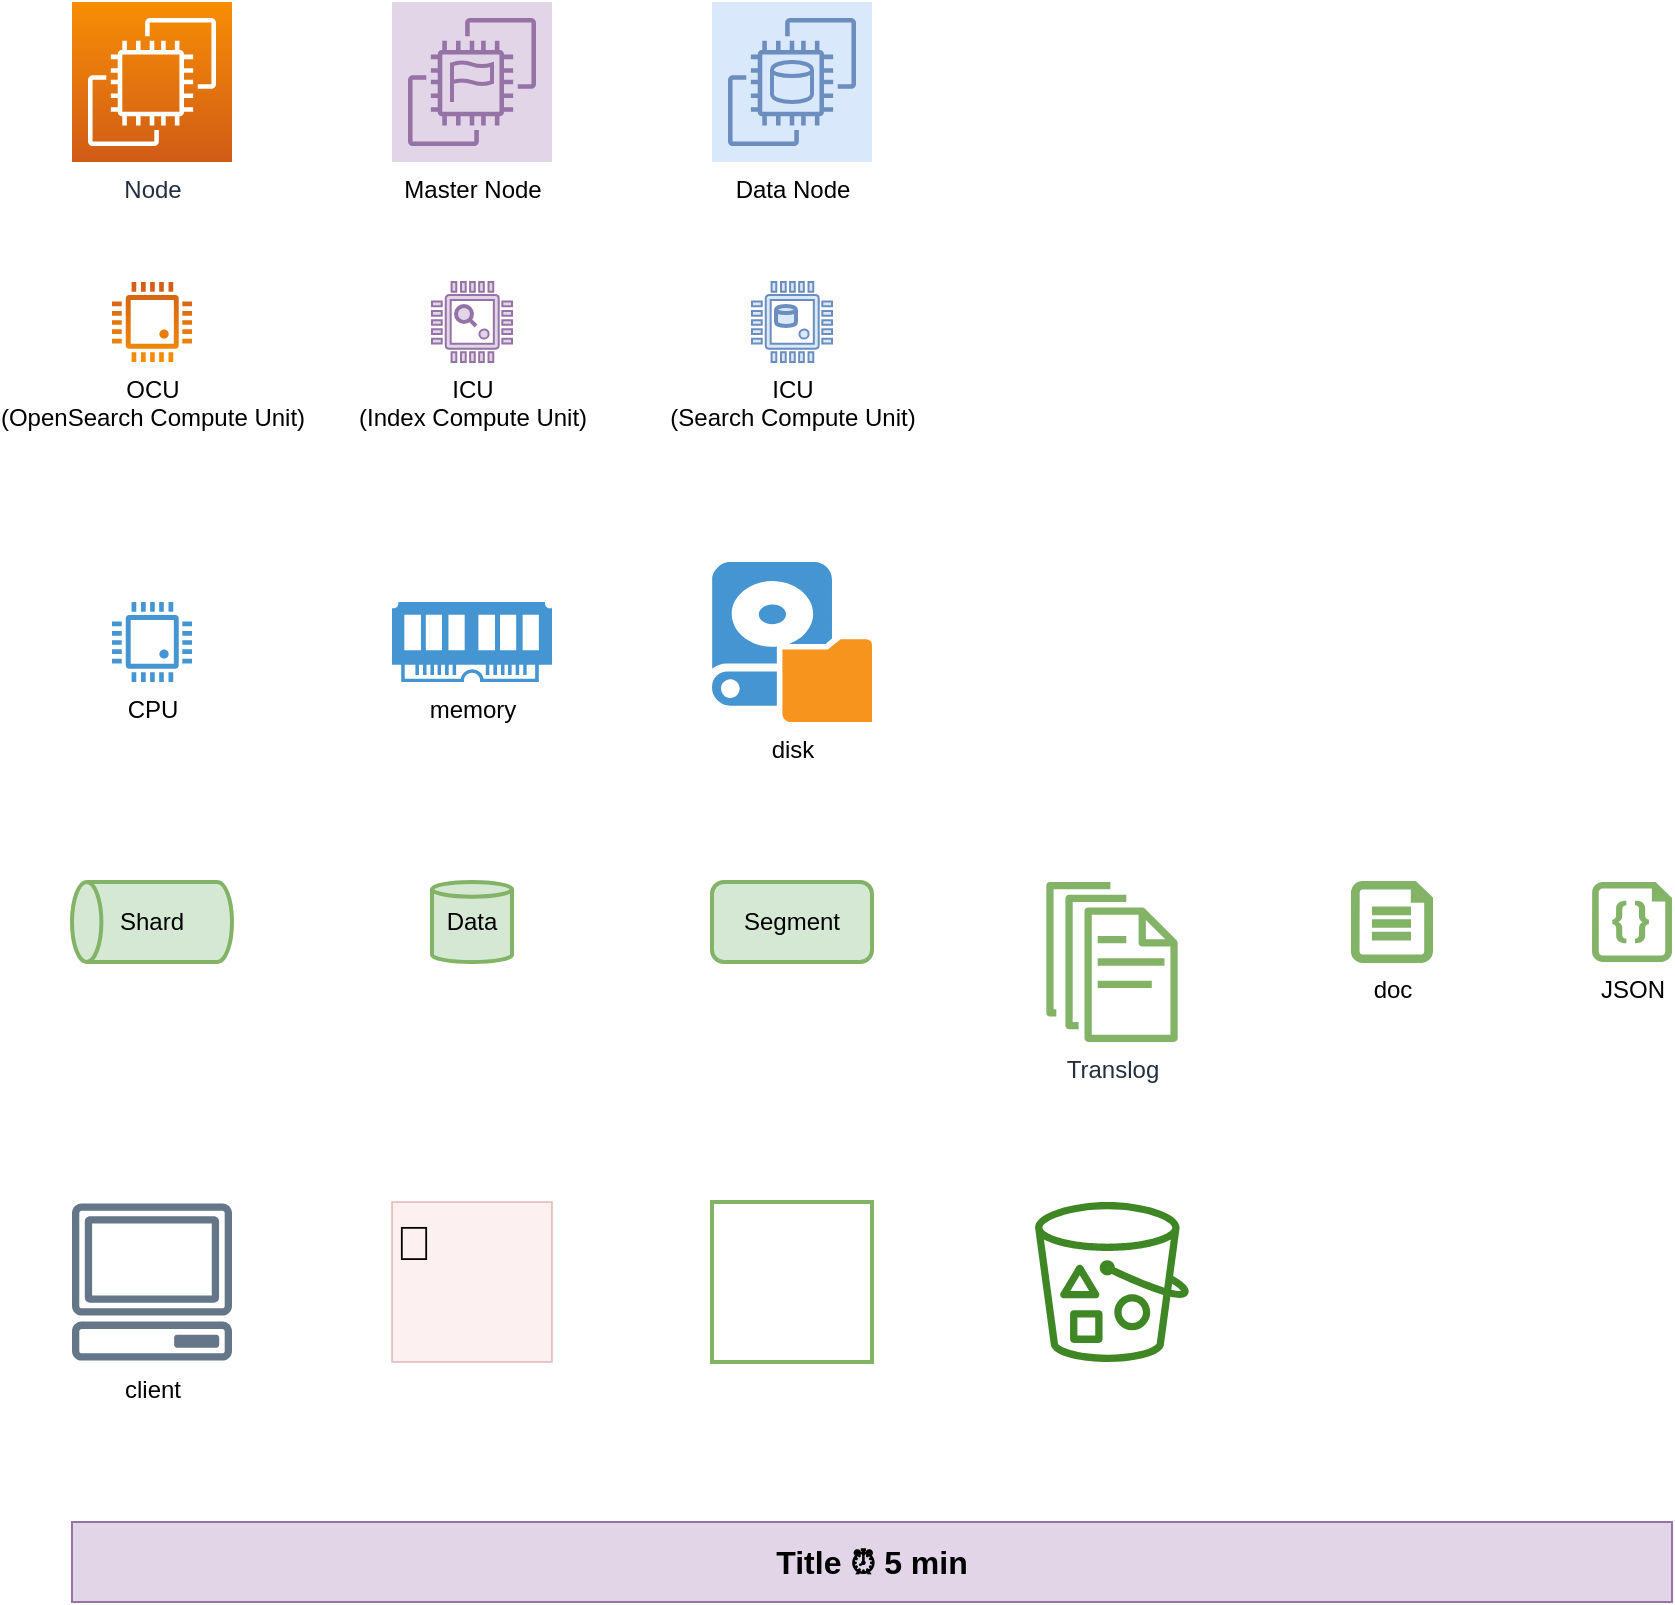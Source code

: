 <mxfile version="21.2.8" type="device" pages="6">
  <diagram id="LqmLtRON219V4a4PNc9h" name="Legend">
    <mxGraphModel dx="1805" dy="1329" grid="1" gridSize="10" guides="1" tooltips="1" connect="1" arrows="1" fold="1" page="1" pageScale="1" pageWidth="850" pageHeight="1100" math="0" shadow="0">
      <root>
        <mxCell id="0" />
        <mxCell id="1" parent="0" />
        <mxCell id="538he8PSVBTaJU7Xnbh5-1" value="Node" style="sketch=0;points=[[0,0,0],[0.25,0,0],[0.5,0,0],[0.75,0,0],[1,0,0],[0,1,0],[0.25,1,0],[0.5,1,0],[0.75,1,0],[1,1,0],[0,0.25,0],[0,0.5,0],[0,0.75,0],[1,0.25,0],[1,0.5,0],[1,0.75,0]];outlineConnect=0;fontColor=#232F3E;gradientColor=#F78E04;gradientDirection=north;fillColor=#D05C17;strokeColor=#ffffff;dashed=0;verticalLabelPosition=bottom;verticalAlign=top;align=center;html=1;fontSize=12;fontStyle=0;aspect=fixed;shape=mxgraph.aws4.resourceIcon;resIcon=mxgraph.aws4.ec2;" vertex="1" parent="1">
          <mxGeometry x="40" y="40" width="80" height="80" as="geometry" />
        </mxCell>
        <mxCell id="flcOl9XDzfjCVM6PtYfq-5" value="" style="group" vertex="1" connectable="0" parent="1">
          <mxGeometry x="360" y="40" width="80" height="80" as="geometry" />
        </mxCell>
        <mxCell id="flcOl9XDzfjCVM6PtYfq-2" value="Data Node" style="sketch=0;points=[[0,0,0],[0.25,0,0],[0.5,0,0],[0.75,0,0],[1,0,0],[0,1,0],[0.25,1,0],[0.5,1,0],[0.75,1,0],[1,1,0],[0,0.25,0],[0,0.5,0],[0,0.75,0],[1,0.25,0],[1,0.5,0],[1,0.75,0]];outlineConnect=0;gradientDirection=north;fillColor=#dae8fc;strokeColor=#6c8ebf;dashed=0;verticalLabelPosition=bottom;verticalAlign=top;align=center;html=1;fontSize=12;fontStyle=0;aspect=fixed;shape=mxgraph.aws4.resourceIcon;resIcon=mxgraph.aws4.ec2;" vertex="1" parent="flcOl9XDzfjCVM6PtYfq-5">
          <mxGeometry width="80" height="80" as="geometry" />
        </mxCell>
        <mxCell id="flcOl9XDzfjCVM6PtYfq-4" value="" style="shape=cylinder;whiteSpace=wrap;html=1;boundedLbl=1;backgroundOutline=1;fillColor=#dae8fc;strokeColor=#6c8ebf;strokeWidth=2;" vertex="1" parent="flcOl9XDzfjCVM6PtYfq-5">
          <mxGeometry x="30" y="30" width="20" height="20" as="geometry" />
        </mxCell>
        <mxCell id="-5qwD0yx-18ZKS9U1aRI-6" value="" style="group;fontStyle=1" vertex="1" connectable="0" parent="1">
          <mxGeometry x="380" y="180" width="40" height="40" as="geometry" />
        </mxCell>
        <mxCell id="-5qwD0yx-18ZKS9U1aRI-2" value="" style="shape=cylinder;whiteSpace=wrap;html=1;boundedLbl=1;backgroundOutline=1;fillColor=#dae8fc;strokeColor=#6c8ebf;strokeWidth=2;" vertex="1" parent="-5qwD0yx-18ZKS9U1aRI-6">
          <mxGeometry x="12" y="12" width="10" height="10" as="geometry" />
        </mxCell>
        <mxCell id="-5qwD0yx-18ZKS9U1aRI-1" value="ICU&lt;br&gt;(Search Compute Unit)" style="pointerEvents=1;shadow=0;dashed=0;html=1;strokeColor=#6c8ebf;fillColor=#dae8fc;labelPosition=center;verticalLabelPosition=bottom;verticalAlign=top;align=center;outlineConnect=0;shape=mxgraph.veeam.cpu;" vertex="1" parent="-5qwD0yx-18ZKS9U1aRI-6">
          <mxGeometry width="40" height="40" as="geometry" />
        </mxCell>
        <mxCell id="-5qwD0yx-18ZKS9U1aRI-7" value="OCU&lt;br&gt;(OpenSearch Compute Unit)" style="pointerEvents=1;shadow=0;dashed=0;html=1;strokeColor=none;fillColor=#D05C17;labelPosition=center;verticalLabelPosition=bottom;verticalAlign=top;align=center;outlineConnect=0;shape=mxgraph.veeam.cpu;gradientColor=#F78E04;" vertex="1" parent="1">
          <mxGeometry x="60" y="180" width="40" height="40" as="geometry" />
        </mxCell>
        <mxCell id="-5qwD0yx-18ZKS9U1aRI-8" value="" style="group" vertex="1" connectable="0" parent="1">
          <mxGeometry x="200" y="40" width="80" height="80" as="geometry" />
        </mxCell>
        <mxCell id="538he8PSVBTaJU7Xnbh5-2" value="Master Node" style="sketch=0;points=[[0,0,0],[0.25,0,0],[0.5,0,0],[0.75,0,0],[1,0,0],[0,1,0],[0.25,1,0],[0.5,1,0],[0.75,1,0],[1,1,0],[0,0.25,0],[0,0.5,0],[0,0.75,0],[1,0.25,0],[1,0.5,0],[1,0.75,0]];outlineConnect=0;gradientDirection=north;fillColor=#e1d5e7;strokeColor=#9673a6;dashed=0;verticalLabelPosition=bottom;verticalAlign=top;align=center;html=1;fontSize=12;fontStyle=0;aspect=fixed;shape=mxgraph.aws4.resourceIcon;resIcon=mxgraph.aws4.ec2;container=0;" vertex="1" parent="-5qwD0yx-18ZKS9U1aRI-8">
          <mxGeometry width="80" height="80" as="geometry" />
        </mxCell>
        <mxCell id="538he8PSVBTaJU7Xnbh5-3" value="" style="html=1;verticalLabelPosition=bottom;align=center;labelBackgroundColor=#ffffff;verticalAlign=top;strokeWidth=2;strokeColor=#9673a6;shadow=0;dashed=0;shape=mxgraph.ios7.icons.flag;fillColor=#e1d5e7;container=0;" vertex="1" parent="-5qwD0yx-18ZKS9U1aRI-8">
          <mxGeometry x="30" y="30" width="20" height="20" as="geometry" />
        </mxCell>
        <mxCell id="-5qwD0yx-18ZKS9U1aRI-11" value="" style="group" vertex="1" connectable="0" parent="1">
          <mxGeometry x="220" y="180" width="40" height="40" as="geometry" />
        </mxCell>
        <mxCell id="-5qwD0yx-18ZKS9U1aRI-5" value="ICU&lt;br&gt;(Index Compute Unit)" style="pointerEvents=1;shadow=0;dashed=0;html=1;strokeColor=#9673a6;fillColor=#e1d5e7;labelPosition=center;verticalLabelPosition=bottom;verticalAlign=top;align=center;outlineConnect=0;shape=mxgraph.veeam.cpu;" vertex="1" parent="-5qwD0yx-18ZKS9U1aRI-11">
          <mxGeometry width="40" height="40" as="geometry" />
        </mxCell>
        <mxCell id="-5qwD0yx-18ZKS9U1aRI-10" value="" style="html=1;verticalLabelPosition=bottom;align=center;labelBackgroundColor=#ffffff;verticalAlign=top;strokeWidth=2;strokeColor=#9673a6;shadow=0;dashed=0;shape=mxgraph.ios7.icons.looking_glass;fillColor=#e1d5e7;" vertex="1" parent="-5qwD0yx-18ZKS9U1aRI-11">
          <mxGeometry x="12" y="12" width="10" height="10" as="geometry" />
        </mxCell>
        <mxCell id="dC1tkVFs3yWEbo2LMVvb-1" value="memory" style="pointerEvents=1;shadow=0;dashed=0;html=1;strokeColor=none;fillColor=#4495D1;labelPosition=center;verticalLabelPosition=bottom;verticalAlign=top;align=center;outlineConnect=0;shape=mxgraph.veeam.ram;" vertex="1" parent="1">
          <mxGeometry x="200" y="340" width="80" height="40" as="geometry" />
        </mxCell>
        <mxCell id="dC1tkVFs3yWEbo2LMVvb-2" value="disk" style="shadow=0;dashed=0;html=1;strokeColor=none;fillColor=#4495D1;labelPosition=center;verticalLabelPosition=bottom;verticalAlign=top;align=center;outlineConnect=0;shape=mxgraph.veeam.local_disk;" vertex="1" parent="1">
          <mxGeometry x="360" y="320" width="80" height="80" as="geometry" />
        </mxCell>
        <mxCell id="dC1tkVFs3yWEbo2LMVvb-3" value="CPU" style="pointerEvents=1;shadow=0;dashed=0;html=1;strokeColor=none;fillColor=#4495D1;labelPosition=center;verticalLabelPosition=bottom;verticalAlign=top;align=center;outlineConnect=0;shape=mxgraph.veeam.cpu;" vertex="1" parent="1">
          <mxGeometry x="60" y="340" width="40" height="40" as="geometry" />
        </mxCell>
        <mxCell id="OFZB7feAUcK9pzhtSaqu-1" value="&lt;font color=&quot;#000000&quot;&gt;client&lt;/font&gt;" style="sketch=0;outlineConnect=0;fontColor=#ffffff;fillColor=#647687;strokeColor=#314354;dashed=0;verticalLabelPosition=bottom;verticalAlign=top;align=center;html=1;fontSize=12;fontStyle=0;pointerEvents=1;shape=mxgraph.aws4.client;" vertex="1" parent="1">
          <mxGeometry x="40" y="640" width="80" height="80" as="geometry" />
        </mxCell>
        <mxCell id="OFZB7feAUcK9pzhtSaqu-3" value="Shard" style="strokeWidth=2;html=1;shape=mxgraph.flowchart.direct_data;whiteSpace=wrap;direction=west;fillColor=#d5e8d4;strokeColor=#82b366;" vertex="1" parent="1">
          <mxGeometry x="40" y="480" width="80" height="40" as="geometry" />
        </mxCell>
        <mxCell id="OFZB7feAUcK9pzhtSaqu-11" value="Translog" style="sketch=0;outlineConnect=0;fontColor=#232F3E;gradientColor=none;fillColor=#82B366;strokeColor=none;dashed=0;verticalLabelPosition=bottom;verticalAlign=top;align=center;html=1;fontSize=12;fontStyle=0;pointerEvents=1;shape=mxgraph.aws4.documents;" vertex="1" parent="1">
          <mxGeometry x="520" y="480" width="80" height="80" as="geometry" />
        </mxCell>
        <mxCell id="paBtLtiZqlzb-ybQLF3L-1" value="&lt;font style=&quot;font-size: 24px;&quot;&gt;👀&lt;/font&gt;" style="rounded=0;whiteSpace=wrap;html=1;strokeColor=#b85450;fillColor=#f8cecc;opacity=30;verticalAlign=top;align=left;" vertex="1" parent="1">
          <mxGeometry x="200" y="640" width="80" height="80" as="geometry" />
        </mxCell>
        <mxCell id="_61CTqvVJrapK6DihGSk-1" value="Title ⏰ 5 min" style="text;html=1;strokeColor=#9673a6;fillColor=#e1d5e7;align=center;verticalAlign=middle;whiteSpace=wrap;rounded=0;fontStyle=1;fontSize=16;" vertex="1" parent="1">
          <mxGeometry x="40" y="800" width="800" height="40" as="geometry" />
        </mxCell>
        <mxCell id="FE-znFwMOLOwpMeWEIHN-3" value="Data" style="strokeWidth=2;html=1;shape=mxgraph.flowchart.direct_data;whiteSpace=wrap;direction=north;fillColor=#d5e8d4;strokeColor=#82b366;" vertex="1" parent="1">
          <mxGeometry x="220" y="480" width="40" height="40" as="geometry" />
        </mxCell>
        <mxCell id="oj60slL8SzGMJ-oVwYtL-1" value="doc" style="verticalLabelPosition=bottom;html=1;verticalAlign=top;align=center;strokeColor=#82B366;fillColor=#82B366;shape=mxgraph.azure.file;pointerEvents=1;fontSize=12;" vertex="1" parent="1">
          <mxGeometry x="680" y="480" width="40" height="40" as="geometry" />
        </mxCell>
        <mxCell id="rIIQwO5_GbMKmuoUVs2A-1" value="Segment" style="rounded=1;whiteSpace=wrap;html=1;fillColor=#d5e8d4;strokeColor=#82b366;strokeWidth=2;" vertex="1" parent="1">
          <mxGeometry x="360" y="480" width="80" height="40" as="geometry" />
        </mxCell>
        <mxCell id="XAqZkcH0qxVsYEyhY4Jz-1" value="JSON" style="sketch=0;pointerEvents=1;shadow=0;dashed=0;html=1;strokeColor=none;labelPosition=center;verticalLabelPosition=bottom;verticalAlign=top;align=center;fillColor=#82B366;shape=mxgraph.azure.code_file" vertex="1" parent="1">
          <mxGeometry x="800" y="480" width="40" height="40" as="geometry" />
        </mxCell>
        <mxCell id="to-VKTmCCNtqOUrEX4Li-1" value="" style="rounded=0;whiteSpace=wrap;html=1;fillColor=none;strokeWidth=2;strokeColor=#82B366;" vertex="1" parent="1">
          <mxGeometry x="360" y="640" width="80" height="80" as="geometry" />
        </mxCell>
        <mxCell id="_LFsk5pAKQ36XhP8nCvq-1" value="" style="sketch=0;outlineConnect=0;fontColor=#232F3E;gradientColor=none;fillColor=#3F8624;strokeColor=none;dashed=0;verticalLabelPosition=bottom;verticalAlign=top;align=center;html=1;fontSize=12;fontStyle=0;pointerEvents=1;shape=mxgraph.aws4.bucket_with_objects;" vertex="1" parent="1">
          <mxGeometry x="520" y="640" width="80" height="80" as="geometry" />
        </mxCell>
      </root>
    </mxGraphModel>
  </diagram>
  <diagram id="OfJtlW7_59DaI96wpx6N" name="What-is-OSS">
    <mxGraphModel dx="1303" dy="960" grid="1" gridSize="10" guides="1" tooltips="1" connect="1" arrows="1" fold="1" page="1" pageScale="1" pageWidth="850" pageHeight="1100" math="0" shadow="0">
      <root>
        <mxCell id="0" />
        <mxCell id="1" parent="0" />
        <mxCell id="A_pBkV0cCw7etvynCCj8-1" value="What is Amazon OpenSearch (OSS) ⏰ 5 min" style="text;html=1;strokeColor=#9673a6;fillColor=#e1d5e7;align=center;verticalAlign=middle;whiteSpace=wrap;rounded=0;fontStyle=1;fontSize=16;" vertex="1" parent="1">
          <mxGeometry x="40" y="40" width="800" height="40" as="geometry" />
        </mxCell>
        <mxCell id="7wK2JGW7p67NDRU7vaHa-2" value="&lt;h1&gt;Background of Search Technology and Products&lt;/h1&gt;&lt;p&gt;&lt;/p&gt;&lt;ul&gt;&lt;li&gt;&lt;a href=&quot;https://lucene.apache.org/&quot;&gt;Apache Lucene&lt;/a&gt;&amp;nbsp;(from 1999), the search engine core, indexing, searching, algorithm, etc.&lt;/li&gt;&lt;li&gt;&lt;a href=&quot;https://www.elastic.co/&quot;&gt;ElasticSearch&lt;/a&gt; (from 2010), a full featured search and analytics product, a database-liked server, also a commercial company.&lt;/li&gt;&lt;li&gt;&lt;a href=&quot;https://www.elastic.co/pricing/faq/licensing&quot;&gt;ElasticSearch Licensing Change&lt;/a&gt;&amp;nbsp;(no longer friendly for commercial use since Feb 2021)&lt;/li&gt;&lt;li&gt;&lt;a href=&quot;https://github.com/opensearch-project/OpenSearch&quot;&gt;Amazon OpenSearch&lt;/a&gt; (from April 2021), a fork from ElasticSearch&amp;nbsp;7.10, maintained by Amazon, and commit to be open source and free for commercial use forever.&lt;/li&gt;&lt;li&gt;&lt;a href=&quot;https://docs.aws.amazon.com/opensearch-service/latest/developerguide/what-is.html&quot;&gt;Amazon OpenSearch Service&lt;/a&gt; (from April 2021), a cloud native, secure, highly available, low ops, AWS managed OpenSearch cluster as a service product. You pay only for what you use.&lt;/li&gt;&lt;li&gt;&lt;a href=&quot;https://docs.aws.amazon.com/opensearch-service/latest/developerguide/serverless.html&quot;&gt;Amazon OpenSearch Serverless&lt;/a&gt;&amp;nbsp;(from Jan 2023), a cloud native, auto-scaled, no-ops OpenSearch as a service production. Based on the redesigned architecture.&lt;/li&gt;&lt;li&gt;Future? Let&#39;s see.&lt;/li&gt;&lt;/ul&gt;&lt;p&gt;&lt;/p&gt;" style="text;html=1;strokeColor=default;fillColor=none;spacing=5;spacingTop=-20;whiteSpace=wrap;overflow=hidden;rounded=0;strokeWidth=1;" vertex="1" parent="1">
          <mxGeometry x="40" y="120" width="800" height="200" as="geometry" />
        </mxCell>
        <mxCell id="7wK2JGW7p67NDRU7vaHa-3" value="&lt;h1&gt;OpenSearch Links&lt;/h1&gt;&lt;p&gt;&lt;/p&gt;&lt;ul&gt;&lt;li&gt;&lt;a href=&quot;https://docs.aws.amazon.com/opensearch-service/latest/developerguide/what-is.html&quot;&gt;What is Amazon OpenSearch&lt;/a&gt;&lt;/li&gt;&lt;li&gt;&lt;a href=&quot;https://docs.aws.amazon.com/opensearch-service/latest/developerguide/serverless.html&quot;&gt;Amazon OpenSearch Serverless&lt;/a&gt;&lt;/li&gt;&lt;li&gt;&lt;a href=&quot;https://opensearch.org/docs/latest/&quot;&gt;OpenSearch Develop Docs&lt;/a&gt;&lt;/li&gt;&lt;li&gt;&lt;a style=&quot;background-color: initial;&quot; href=&quot;https://github.com/MacHu-GWU/aws_dla_opensearch_examples&quot;&gt;Opensearch Examples&lt;/a&gt;&lt;/li&gt;&lt;/ul&gt;&lt;p&gt;&lt;/p&gt;" style="text;html=1;strokeColor=default;fillColor=none;spacing=5;spacingTop=-20;whiteSpace=wrap;overflow=hidden;rounded=0;strokeWidth=1;" vertex="1" parent="1">
          <mxGeometry x="40" y="960" width="360" height="120" as="geometry" />
        </mxCell>
        <mxCell id="7wK2JGW7p67NDRU7vaHa-18" value="&lt;h1&gt;ElasticSearch vs OpenSearch&lt;/h1&gt;&lt;div&gt;&lt;table style=&quot;table-layout: fixed; font-size: 10pt; font-family: arial, sans, sans-serif; width: 0px; border-collapse: collapse; border: none;&quot; border=&quot;1&quot; dir=&quot;ltr&quot; cellpadding=&quot;0&quot; cellspacing=&quot;0&quot; xmlns=&quot;http://www.w3.org/1999/xhtml&quot;&gt;&lt;colgroup&gt;&lt;col width=&quot;164&quot;&gt;&lt;col width=&quot;307&quot;&gt;&lt;col width=&quot;307&quot;&gt;&lt;/colgroup&gt;&lt;tbody&gt;&lt;tr style=&quot;height: 21px;&quot;&gt;&lt;td style=&quot;border: 1px solid rgb(204, 204, 204); overflow: hidden; padding: 2px 3px; vertical-align: middle; background-color: rgb(99, 210, 151);&quot;&gt;&lt;/td&gt;&lt;td style=&quot;border: 1px solid rgb(204, 204, 204); overflow: hidden; padding: 2px 3px; vertical-align: middle; background-color: rgb(99, 210, 151); overflow-wrap: break-word;&quot; data-sheets-value=&quot;{&amp;quot;1&amp;quot;:2,&amp;quot;2&amp;quot;:&amp;quot;ElasticSearch&amp;quot;}&quot;&gt;ElasticSearch&lt;/td&gt;&lt;td style=&quot;border: 1px solid rgb(204, 204, 204); overflow: hidden; padding: 2px 3px; vertical-align: middle; background-color: rgb(99, 210, 151); overflow-wrap: break-word;&quot; data-sheets-value=&quot;{&amp;quot;1&amp;quot;:2,&amp;quot;2&amp;quot;:&amp;quot;OpenSearch&amp;quot;}&quot;&gt;OpenSearch&lt;/td&gt;&lt;/tr&gt;&lt;tr style=&quot;height: 21px;&quot;&gt;&lt;td style=&quot;border: 1px solid rgb(204, 204, 204); overflow: hidden; padding: 2px 3px; vertical-align: middle; background-color: rgb(255, 255, 255); overflow-wrap: break-word;&quot; data-sheets-value=&quot;{&amp;quot;1&amp;quot;:2,&amp;quot;2&amp;quot;:&amp;quot;Management Effort&amp;quot;}&quot;&gt;Management Effort&lt;/td&gt;&lt;td style=&quot;border: 1px solid rgb(204, 204, 204); overflow: hidden; padding: 2px 3px; vertical-align: middle; background-color: rgb(255, 255, 255); overflow-wrap: break-word;&quot; data-sheets-value=&quot;{&amp;quot;1&amp;quot;:2,&amp;quot;2&amp;quot;:&amp;quot;- You manage the VM, install the server, configure the server.\n- You manage the Networking and Authentication.\n- You manage the cluster monitoring.\n- You add, remove, fix nodes.\n- You implement the high-availability and manage the backup.&amp;quot;}&quot;&gt;- You manage the VM, install the server, configure the server.&lt;br&gt;- You manage the Networking and Authentication.&lt;br&gt;- You manage the cluster monitoring.&lt;br&gt;- You add, remove, fix nodes.&lt;br&gt;- You implement the high-availability and manage the backup.&lt;/td&gt;&lt;td style=&quot;border: 1px solid rgb(204, 204, 204); overflow: hidden; padding: 2px 3px; vertical-align: middle; background-color: rgb(255, 255, 255); overflow-wrap: break-word;&quot; data-sheets-value=&quot;{&amp;quot;1&amp;quot;:2,&amp;quot;2&amp;quot;:&amp;quot;- AWS manages the node, and everything.\n- You add nodes by clicking a button.\n&amp;quot;}&quot;&gt;- AWS manages the node, and everything.&lt;br&gt;- You add nodes by clicking a button.&lt;br&gt;&lt;/td&gt;&lt;/tr&gt;&lt;tr style=&quot;height: 21px;&quot;&gt;&lt;td style=&quot;border: 1px solid rgb(204, 204, 204); overflow: hidden; padding: 2px 3px; vertical-align: middle; background-color: rgb(231, 249, 239); overflow-wrap: break-word;&quot; data-sheets-value=&quot;{&amp;quot;1&amp;quot;:2,&amp;quot;2&amp;quot;:&amp;quot;Security&amp;quot;}&quot;&gt;Security&lt;/td&gt;&lt;td style=&quot;border: 1px solid rgb(204, 204, 204); overflow: hidden; padding: 2px 3px; vertical-align: middle; background-color: rgb(231, 249, 239); overflow-wrap: break-word;&quot; data-sheets-hyperlinkruns=&quot;{&amp;quot;1&amp;quot;:0,&amp;quot;2&amp;quot;:&amp;quot;https://www.elastic.co/guide/en/elasticsearch/reference/current/secure-cluster.html&amp;quot;}{&amp;quot;1&amp;quot;:66}&quot; data-sheets-textstyleruns=&quot;{&amp;quot;1&amp;quot;:0,&amp;quot;2&amp;quot;:{&amp;quot;2&amp;quot;:{&amp;quot;1&amp;quot;:2,&amp;quot;2&amp;quot;:1136076},&amp;quot;9&amp;quot;:1}}{&amp;quot;1&amp;quot;:66}&quot; data-sheets-value=&quot;{&amp;quot;1&amp;quot;:2,&amp;quot;2&amp;quot;:&amp;quot;User, token based authentication, LDAP, SAML, Kerberos integration, etc.&amp;quot;}&quot;&gt;&lt;a href=&quot;https://www.elastic.co/guide/en/elasticsearch/reference/current/secure-cluster.html&quot; target=&quot;_blank&quot; class=&quot;in-cell-link&quot;&gt;User, token based authentication, LDAP, SAML, Kerberos integration&lt;/a&gt;&lt;span style=&quot;font-size: 10pt; font-family: Arial;&quot;&gt;, etc.&lt;/span&gt;&lt;/td&gt;&lt;td style=&quot;border: 1px solid rgb(204, 204, 204); overflow: hidden; padding: 2px 3px; vertical-align: middle; background-color: rgb(231, 249, 239); overflow-wrap: break-word;&quot; data-sheets-hyperlinkruns=&quot;{&amp;quot;1&amp;quot;:68,&amp;quot;2&amp;quot;:&amp;quot;https://docs.aws.amazon.com/opensearch-service/latest/developerguide/ac.html&amp;quot;}{&amp;quot;1&amp;quot;:123}{&amp;quot;1&amp;quot;:141,&amp;quot;2&amp;quot;:&amp;quot;https://docs.aws.amazon.com/opensearch-service/latest/developerguide/security.html&amp;quot;}{&amp;quot;1&amp;quot;:207}&quot; data-sheets-textstyleruns=&quot;{&amp;quot;1&amp;quot;:0}{&amp;quot;1&amp;quot;:68,&amp;quot;2&amp;quot;:{&amp;quot;2&amp;quot;:{&amp;quot;1&amp;quot;:2,&amp;quot;2&amp;quot;:1136076},&amp;quot;9&amp;quot;:1}}{&amp;quot;1&amp;quot;:123}{&amp;quot;1&amp;quot;:141,&amp;quot;2&amp;quot;:{&amp;quot;2&amp;quot;:{&amp;quot;1&amp;quot;:2,&amp;quot;2&amp;quot;:1136076},&amp;quot;9&amp;quot;:1}}{&amp;quot;1&amp;quot;:207}&quot; data-sheets-value=&quot;{&amp;quot;1&amp;quot;:2,&amp;quot;2&amp;quot;:&amp;quot;- everything provided by ElasticSearch\n- Provide more Cloud native, identity based, resource based, ip based access control out-of-the-box\n- A lot more like Data protection, Compliance validation, Resilience, etc ...&amp;quot;}&quot;&gt;&lt;span style=&quot;font-size: 10pt; font-family: Arial;&quot;&gt;- everything provided by ElasticSearch&lt;br&gt;- Provide more Cloud native, &lt;/span&gt;&lt;span style=&quot;font-size: 10pt; font-family: Arial; text-decoration-line: underline; text-decoration-skip-ink: none; color: rgb(17, 85, 204);&quot;&gt;&lt;a href=&quot;https://docs.aws.amazon.com/opensearch-service/latest/developerguide/ac.html&quot; target=&quot;_blank&quot; class=&quot;in-cell-link&quot;&gt;identity based, resource based, ip based access control&lt;/a&gt;&lt;/span&gt;&lt;span style=&quot;font-size: 10pt; font-family: Arial;&quot;&gt; out-of-the-box&lt;br&gt;- &lt;/span&gt;&lt;span style=&quot;font-size: 10pt; font-family: Arial; text-decoration-line: underline; text-decoration-skip-ink: none; color: rgb(17, 85, 204);&quot;&gt;&lt;a href=&quot;https://docs.aws.amazon.com/opensearch-service/latest/developerguide/security.html&quot; target=&quot;_blank&quot; class=&quot;in-cell-link&quot;&gt;A lot more like Data protection, Compliance validation, Resilience&lt;/a&gt;&lt;/span&gt;&lt;span style=&quot;font-size: 10pt; font-family: Arial;&quot;&gt;, etc ...&lt;/span&gt;&lt;/td&gt;&lt;/tr&gt;&lt;tr style=&quot;height: 21px;&quot;&gt;&lt;td style=&quot;border: 1px solid rgb(204, 204, 204); overflow: hidden; padding: 2px 3px; vertical-align: middle; background-color: rgb(255, 255, 255); overflow-wrap: break-word;&quot; data-sheets-value=&quot;{&amp;quot;1&amp;quot;:2,&amp;quot;2&amp;quot;:&amp;quot;Scaling&amp;quot;}&quot;&gt;Scaling&lt;/td&gt;&lt;td style=&quot;border: 1px solid rgb(204, 204, 204); overflow: hidden; padding: 2px 3px; vertical-align: middle; background-color: rgb(255, 255, 255); overflow-wrap: break-word;&quot; data-sheets-value=&quot;{&amp;quot;1&amp;quot;:2,&amp;quot;2&amp;quot;:&amp;quot;- You manage computation and storage scaling yourself. And they are strongly coupled.\n- You can scale up, but very difficult to scale down.&amp;quot;}&quot;&gt;- You manage computation and storage scaling yourself. And they are strongly coupled.&lt;br&gt;- You can scale up, but very difficult to scale down.&lt;/td&gt;&lt;td style=&quot;border: 1px solid rgb(204, 204, 204); overflow: hidden; padding: 2px 3px; vertical-align: middle; background-color: rgb(255, 255, 255); overflow-wrap: break-word;&quot; data-sheets-hyperlinkruns=&quot;{&amp;quot;1&amp;quot;:0,&amp;quot;2&amp;quot;:&amp;quot;https://docs.aws.amazon.com/opensearch-service/latest/developerguide/serverless.html&amp;quot;}{&amp;quot;1&amp;quot;:21}&quot; data-sheets-textstyleruns=&quot;{&amp;quot;1&amp;quot;:0,&amp;quot;2&amp;quot;:{&amp;quot;2&amp;quot;:{&amp;quot;1&amp;quot;:2,&amp;quot;2&amp;quot;:1136076},&amp;quot;9&amp;quot;:1}}{&amp;quot;1&amp;quot;:21}&quot; data-sheets-value=&quot;{&amp;quot;1&amp;quot;:2,&amp;quot;2&amp;quot;:&amp;quot;Opensearch serverless provide the capability to scale the reading / writing / storage independently, and AWS manage the automatical scale up and even down. You only pay what you use.&amp;quot;}&quot;&gt;&lt;span style=&quot;font-size: 10pt; font-family: Arial; text-decoration-line: underline; text-decoration-skip-ink: none; color: rgb(17, 85, 204);&quot;&gt;&lt;a href=&quot;https://docs.aws.amazon.com/opensearch-service/latest/developerguide/serverless.html&quot; target=&quot;_blank&quot; class=&quot;in-cell-link&quot;&gt;Opensearch serverless&lt;/a&gt;&lt;/span&gt;&lt;span style=&quot;font-size: 10pt; font-family: Arial;&quot;&gt; provide the capability to scale the reading / writing / storage independently, and AWS manage the automatical scale up and even down. You only pay what you use.&lt;/span&gt;&lt;/td&gt;&lt;/tr&gt;&lt;/tbody&gt;&lt;/table&gt;&lt;/div&gt;&lt;p&gt;&lt;/p&gt;" style="text;html=1;strokeColor=default;fillColor=none;spacing=5;spacingTop=-20;whiteSpace=wrap;overflow=hidden;rounded=0;strokeWidth=1;" vertex="1" parent="1">
          <mxGeometry x="40" y="440" width="800" height="400" as="geometry" />
        </mxCell>
        <mxCell id="BeQelvPRtcdFiDa7Av01-1" value="&lt;font style=&quot;font-size: 24px;&quot;&gt;👀&lt;/font&gt;" style="rounded=0;whiteSpace=wrap;html=1;strokeColor=#b85450;fillColor=#f8cecc;opacity=30;verticalAlign=top;align=left;" vertex="1" parent="1">
          <mxGeometry x="10" y="20" width="80" height="80" as="geometry" />
        </mxCell>
      </root>
    </mxGraphModel>
  </diagram>
  <diagram id="jWBvHKld7AOgrhEGFxCC" name="Why-Searching-is-Fast-in-OSS">
    <mxGraphModel dx="1955" dy="1440" grid="1" gridSize="10" guides="1" tooltips="1" connect="1" arrows="1" fold="1" page="1" pageScale="1" pageWidth="850" pageHeight="1100" math="0" shadow="0">
      <root>
        <mxCell id="0" />
        <mxCell id="1" parent="0" />
        <mxCell id="8FqBqj8-TPqgvXC23O8A-1" value="&lt;h1&gt;Why Searching is Fast in OSS&lt;/h1&gt;&lt;p&gt;&lt;/p&gt;&lt;ul&gt;&lt;li&gt;RDBMS&lt;/li&gt;&lt;ul&gt;&lt;li&gt;Oracle, IBM DB2, MSSQL, MySQL, Postgres, etc ...&lt;/li&gt;&lt;li&gt;Usually is not a distribution system (Oracle RAC is not true distribution).&lt;/li&gt;&lt;li&gt;Index doesn&#39;t work well for full text search because it growing too big on single node DB.&lt;/li&gt;&lt;/ul&gt;&lt;li&gt;Big Data Analytics System&lt;/li&gt;&lt;ul&gt;&lt;li&gt;Query engine is usually a distribution system.&lt;/li&gt;&lt;li&gt;Leverage partition and push-down predicate to optimize query.&lt;/li&gt;&lt;li&gt;Doesn&#39;t support full text search, fuzzy search (has to scan full data, very slow).&lt;/li&gt;&lt;/ul&gt;&lt;li&gt;OpenSearch&lt;/li&gt;&lt;ul&gt;&lt;li&gt;A distribution system, in terms of read / write / storage.&lt;/li&gt;&lt;li&gt;Forward index optimize term based search, range search.&lt;/li&gt;&lt;li&gt;Inverse index optimize full text search and fuzzy search.&lt;/li&gt;&lt;/ul&gt;&lt;/ul&gt;&lt;p&gt;&lt;/p&gt;" style="text;html=1;strokeColor=default;fillColor=none;spacing=5;spacingTop=-20;whiteSpace=wrap;overflow=hidden;rounded=0;" vertex="1" parent="1">
          <mxGeometry x="40" y="120" width="800" height="240" as="geometry" />
        </mxCell>
        <mxCell id="xbrspDcAmFDmyUTmEL24-1" value="Why Searching is Fast in OSS ⏰ 5 min" style="text;html=1;strokeColor=#9673a6;fillColor=#e1d5e7;align=center;verticalAlign=middle;whiteSpace=wrap;rounded=0;fontStyle=1;fontSize=16;" vertex="1" parent="1">
          <mxGeometry x="40" y="40" width="800" height="40" as="geometry" />
        </mxCell>
        <mxCell id="H_C5uYjQCkLqqmg5XiB2-1" value="Shard" style="strokeWidth=2;html=1;shape=mxgraph.flowchart.direct_data;whiteSpace=wrap;direction=west;fillColor=#d5e8d4;strokeColor=#82b366;" vertex="1" parent="1">
          <mxGeometry x="240" y="600" width="80" height="40" as="geometry" />
        </mxCell>
        <mxCell id="6pxeQIftH1imnFVjsGtO-5" value="write to this shard" style="rounded=0;orthogonalLoop=1;jettySize=auto;html=1;exitX=1;exitY=0.5;exitDx=0;exitDy=0;exitPerimeter=0;entryX=1;entryY=0.5;entryDx=0;entryDy=0;entryPerimeter=0;" edge="1" parent="1" source="T6NC9E5eNvhYKEPgQQKn-1" target="H_C5uYjQCkLqqmg5XiB2-1">
          <mxGeometry relative="1" as="geometry" />
        </mxCell>
        <mxCell id="T6NC9E5eNvhYKEPgQQKn-1" value="doc" style="verticalLabelPosition=bottom;html=1;verticalAlign=top;align=center;strokeColor=#82B366;fillColor=#82B366;shape=mxgraph.azure.file;pointerEvents=1;fontSize=12;" vertex="1" parent="1">
          <mxGeometry x="120" y="680" width="40" height="40" as="geometry" />
        </mxCell>
        <mxCell id="T6NC9E5eNvhYKEPgQQKn-2" value="Shard" style="strokeWidth=2;html=1;shape=mxgraph.flowchart.direct_data;whiteSpace=wrap;direction=west;fillColor=#d5e8d4;strokeColor=#82b366;" vertex="1" parent="1">
          <mxGeometry x="240" y="680" width="80" height="40" as="geometry" />
        </mxCell>
        <mxCell id="T6NC9E5eNvhYKEPgQQKn-3" value="Shard" style="strokeWidth=2;html=1;shape=mxgraph.flowchart.direct_data;whiteSpace=wrap;direction=west;fillColor=#d5e8d4;strokeColor=#82b366;" vertex="1" parent="1">
          <mxGeometry x="240" y="760" width="80" height="40" as="geometry" />
        </mxCell>
        <mxCell id="vLF6NwfQWhycEAs-ltwS-45" value="" style="rounded=0;whiteSpace=wrap;html=1;fillColor=none;strokeWidth=2;strokeColor=#82B366;verticalAlign=top;" vertex="1" parent="1">
          <mxGeometry x="80" y="560" width="280" height="280" as="geometry" />
        </mxCell>
        <mxCell id="Y-nZf1zKs_Nu4qRUilt1-1" value="&lt;h1&gt;How does Index (write) works in OSS&lt;/h1&gt;" style="text;html=1;strokeColor=default;fillColor=none;spacing=5;spacingTop=-20;whiteSpace=wrap;overflow=hidden;rounded=0;" vertex="1" parent="1">
          <mxGeometry x="40" y="480" width="800" height="400" as="geometry" />
        </mxCell>
        <mxCell id="Y-nZf1zKs_Nu4qRUilt1-3" value="Shard" style="strokeWidth=2;html=1;shape=mxgraph.flowchart.direct_data;whiteSpace=wrap;direction=west;fillColor=#d5e8d4;strokeColor=#82b366;" vertex="1" parent="1">
          <mxGeometry x="240" y="1120" width="80" height="40" as="geometry" />
        </mxCell>
        <mxCell id="Y-nZf1zKs_Nu4qRUilt1-4" value="must in this shard" style="rounded=0;orthogonalLoop=1;jettySize=auto;html=1;entryX=1;entryY=0.5;entryDx=0;entryDy=0;entryPerimeter=0;exitX=1;exitY=0.5;exitDx=0;exitDy=0;exitPerimeter=0;" edge="1" parent="1" source="9lHkXNxrLJq0t33sKM2w-1" target="Y-nZf1zKs_Nu4qRUilt1-3">
          <mxGeometry relative="1" as="geometry">
            <mxPoint x="200" y="1220" as="sourcePoint" />
          </mxGeometry>
        </mxCell>
        <mxCell id="Y-nZf1zKs_Nu4qRUilt1-6" value="Shard" style="strokeWidth=2;html=1;shape=mxgraph.flowchart.direct_data;whiteSpace=wrap;direction=west;fillColor=#d5e8d4;strokeColor=#82b366;" vertex="1" parent="1">
          <mxGeometry x="240" y="1200" width="80" height="40" as="geometry" />
        </mxCell>
        <mxCell id="Y-nZf1zKs_Nu4qRUilt1-7" value="Shard" style="strokeWidth=2;html=1;shape=mxgraph.flowchart.direct_data;whiteSpace=wrap;direction=west;fillColor=#d5e8d4;strokeColor=#82b366;" vertex="1" parent="1">
          <mxGeometry x="240" y="1280" width="80" height="40" as="geometry" />
        </mxCell>
        <mxCell id="Y-nZf1zKs_Nu4qRUilt1-21" value="" style="rounded=0;whiteSpace=wrap;html=1;fillColor=none;strokeWidth=2;strokeColor=#82B366;verticalAlign=top;" vertex="1" parent="1">
          <mxGeometry x="80" y="1080" width="280" height="280" as="geometry" />
        </mxCell>
        <mxCell id="Y-nZf1zKs_Nu4qRUilt1-25" value="hash" style="text;html=1;strokeColor=none;fillColor=none;align=center;verticalAlign=middle;whiteSpace=wrap;rounded=0;" vertex="1" parent="1">
          <mxGeometry x="160" y="1140" width="40" height="20" as="geometry" />
        </mxCell>
        <mxCell id="Y-nZf1zKs_Nu4qRUilt1-26" value="hash" style="text;html=1;strokeColor=none;fillColor=none;align=center;verticalAlign=middle;whiteSpace=wrap;rounded=0;" vertex="1" parent="1">
          <mxGeometry x="160" y="620" width="40" height="20" as="geometry" />
        </mxCell>
        <mxCell id="Y-nZf1zKs_Nu4qRUilt1-9" value="Data" style="strokeWidth=2;html=1;shape=mxgraph.flowchart.direct_data;whiteSpace=wrap;direction=north;fillColor=#d5e8d4;strokeColor=#82b366;" vertex="1" parent="1">
          <mxGeometry x="440" y="1180" width="40" height="40" as="geometry" />
        </mxCell>
        <mxCell id="Y-nZf1zKs_Nu4qRUilt1-10" value="Shard" style="strokeWidth=2;html=1;shape=mxgraph.flowchart.direct_data;whiteSpace=wrap;direction=west;fillColor=#d5e8d4;strokeColor=#82b366;" vertex="1" parent="1">
          <mxGeometry x="400" y="1120" width="80" height="40" as="geometry" />
        </mxCell>
        <mxCell id="Y-nZf1zKs_Nu4qRUilt1-11" value="Segment" style="rounded=1;whiteSpace=wrap;html=1;fillColor=#d5e8d4;strokeColor=#82b366;strokeWidth=2;" vertex="1" parent="1">
          <mxGeometry x="440" y="1240" width="80" height="40" as="geometry" />
        </mxCell>
        <mxCell id="Y-nZf1zKs_Nu4qRUilt1-12" value="Data" style="strokeWidth=2;html=1;shape=mxgraph.flowchart.direct_data;whiteSpace=wrap;direction=north;fillColor=#d5e8d4;strokeColor=#82b366;" vertex="1" parent="1">
          <mxGeometry x="600" y="1180" width="40" height="40" as="geometry" />
        </mxCell>
        <mxCell id="Y-nZf1zKs_Nu4qRUilt1-13" value="Data" style="strokeWidth=2;html=1;shape=mxgraph.flowchart.direct_data;whiteSpace=wrap;direction=north;fillColor=#d5e8d4;strokeColor=#82b366;" vertex="1" parent="1">
          <mxGeometry x="520" y="1180" width="40" height="40" as="geometry" />
        </mxCell>
        <mxCell id="Y-nZf1zKs_Nu4qRUilt1-14" value="Segment" style="rounded=1;whiteSpace=wrap;html=1;fillColor=#d5e8d4;strokeColor=#82b366;strokeWidth=2;" vertex="1" parent="1">
          <mxGeometry x="560" y="1240" width="80" height="40" as="geometry" />
        </mxCell>
        <mxCell id="Y-nZf1zKs_Nu4qRUilt1-15" value="Segment" style="rounded=1;whiteSpace=wrap;html=1;fillColor=#d5e8d4;strokeColor=#82b366;strokeWidth=2;" vertex="1" parent="1">
          <mxGeometry x="680" y="1240" width="80" height="40" as="geometry" />
        </mxCell>
        <mxCell id="Y-nZf1zKs_Nu4qRUilt1-16" value="" style="rounded=0;whiteSpace=wrap;html=1;fillColor=none;strokeWidth=2;strokeColor=#82B366;" vertex="1" parent="1">
          <mxGeometry x="400" y="1120" width="400" height="200" as="geometry" />
        </mxCell>
        <mxCell id="Y-nZf1zKs_Nu4qRUilt1-28" value="found it" style="edgeStyle=orthogonalEdgeStyle;rounded=0;orthogonalLoop=1;jettySize=auto;html=1;exitX=0.5;exitY=0;exitDx=0;exitDy=0;entryX=1;entryY=0.5;entryDx=0;entryDy=0;entryPerimeter=0;" edge="1" parent="1" source="Y-nZf1zKs_Nu4qRUilt1-18" target="Y-nZf1zKs_Nu4qRUilt1-13">
          <mxGeometry relative="1" as="geometry">
            <Array as="points">
              <mxPoint x="690" y="1180" />
              <mxPoint x="690" y="1170" />
              <mxPoint x="540" y="1170" />
            </Array>
          </mxGeometry>
        </mxCell>
        <mxCell id="Y-nZf1zKs_Nu4qRUilt1-18" value="Forward" style="rounded=1;whiteSpace=wrap;html=1;fillColor=#d5e8d4;strokeColor=#82b366;strokeWidth=2;" vertex="1" parent="1">
          <mxGeometry x="680" y="1180" width="60" height="40" as="geometry" />
        </mxCell>
        <mxCell id="Y-nZf1zKs_Nu4qRUilt1-19" value="Inv" style="rounded=1;whiteSpace=wrap;html=1;fillColor=#f8cecc;strokeColor=#b85450;strokeWidth=2;" vertex="1" parent="1">
          <mxGeometry x="740" y="1180" width="20" height="40" as="geometry" />
        </mxCell>
        <mxCell id="Y-nZf1zKs_Nu4qRUilt1-20" value="Segment" style="rounded=0;whiteSpace=wrap;html=1;fillColor=none;verticalAlign=top;strokeColor=#82B366;" vertex="1" parent="1">
          <mxGeometry x="660" y="1150" width="120" height="80" as="geometry" />
        </mxCell>
        <mxCell id="H_C5uYjQCkLqqmg5XiB2-4" value="Data" style="strokeWidth=2;html=1;shape=mxgraph.flowchart.direct_data;whiteSpace=wrap;direction=north;fillColor=#d5e8d4;strokeColor=#82b366;" vertex="1" parent="1">
          <mxGeometry x="440" y="660" width="40" height="40" as="geometry" />
        </mxCell>
        <mxCell id="8nIvp1J-7GYNIFCATcTi-1" value="Shard" style="strokeWidth=2;html=1;shape=mxgraph.flowchart.direct_data;whiteSpace=wrap;direction=west;fillColor=#d5e8d4;strokeColor=#82b366;" vertex="1" parent="1">
          <mxGeometry x="400" y="600" width="80" height="40" as="geometry" />
        </mxCell>
        <mxCell id="vLF6NwfQWhycEAs-ltwS-1" value="Segment" style="rounded=1;whiteSpace=wrap;html=1;fillColor=#d5e8d4;strokeColor=#82b366;strokeWidth=2;" vertex="1" parent="1">
          <mxGeometry x="440" y="720" width="80" height="40" as="geometry" />
        </mxCell>
        <mxCell id="vLF6NwfQWhycEAs-ltwS-2" value="Data" style="strokeWidth=2;html=1;shape=mxgraph.flowchart.direct_data;whiteSpace=wrap;direction=north;fillColor=#d5e8d4;strokeColor=#82b366;" vertex="1" parent="1">
          <mxGeometry x="600" y="660" width="40" height="40" as="geometry" />
        </mxCell>
        <mxCell id="vLF6NwfQWhycEAs-ltwS-3" value="Data" style="strokeWidth=2;html=1;shape=mxgraph.flowchart.direct_data;whiteSpace=wrap;direction=north;fillColor=#d5e8d4;strokeColor=#82b366;" vertex="1" parent="1">
          <mxGeometry x="520" y="660" width="40" height="40" as="geometry" />
        </mxCell>
        <mxCell id="vLF6NwfQWhycEAs-ltwS-5" value="Segment" style="rounded=1;whiteSpace=wrap;html=1;fillColor=#d5e8d4;strokeColor=#82b366;strokeWidth=2;" vertex="1" parent="1">
          <mxGeometry x="560" y="720" width="80" height="40" as="geometry" />
        </mxCell>
        <mxCell id="vLF6NwfQWhycEAs-ltwS-6" value="Segment" style="rounded=1;whiteSpace=wrap;html=1;fillColor=#d5e8d4;strokeColor=#82b366;strokeWidth=2;" vertex="1" parent="1">
          <mxGeometry x="680" y="720" width="80" height="40" as="geometry" />
        </mxCell>
        <mxCell id="vLF6NwfQWhycEAs-ltwS-13" value="" style="rounded=0;whiteSpace=wrap;html=1;fillColor=none;strokeWidth=2;strokeColor=#82B366;" vertex="1" parent="1">
          <mxGeometry x="400" y="600" width="400" height="180" as="geometry" />
        </mxCell>
        <mxCell id="yZMZEid1ng5bEGGiQRLY-1" value="Forward" style="rounded=1;whiteSpace=wrap;html=1;fillColor=#d5e8d4;strokeColor=#82b366;strokeWidth=2;" vertex="1" parent="1">
          <mxGeometry x="680" y="660" width="60" height="40" as="geometry" />
        </mxCell>
        <mxCell id="yZMZEid1ng5bEGGiQRLY-2" value="Inv" style="rounded=1;whiteSpace=wrap;html=1;fillColor=#f8cecc;strokeColor=#b85450;strokeWidth=2;" vertex="1" parent="1">
          <mxGeometry x="740" y="660" width="20" height="40" as="geometry" />
        </mxCell>
        <mxCell id="vLF6NwfQWhycEAs-ltwS-10" value="Segment" style="rounded=0;whiteSpace=wrap;html=1;fillColor=none;verticalAlign=top;strokeColor=#82B366;" vertex="1" parent="1">
          <mxGeometry x="660" y="630" width="120" height="80" as="geometry" />
        </mxCell>
        <mxCell id="Y-nZf1zKs_Nu4qRUilt1-29" value="&lt;h1&gt;How does id search (read) works in OSS&lt;/h1&gt;" style="text;html=1;strokeColor=default;fillColor=none;spacing=5;spacingTop=-20;whiteSpace=wrap;overflow=hidden;rounded=0;" vertex="1" parent="1">
          <mxGeometry x="40" y="1000" width="800" height="400" as="geometry" />
        </mxCell>
        <mxCell id="Y-nZf1zKs_Nu4qRUilt1-30" value="Shard" style="strokeWidth=2;html=1;shape=mxgraph.flowchart.direct_data;whiteSpace=wrap;direction=west;fillColor=#d5e8d4;strokeColor=#82b366;" vertex="1" parent="1">
          <mxGeometry x="240" y="1640" width="80" height="40" as="geometry" />
        </mxCell>
        <mxCell id="Y-nZf1zKs_Nu4qRUilt1-31" value="" style="rounded=0;orthogonalLoop=1;jettySize=auto;html=1;exitX=1;exitY=0.5;exitDx=0;exitDy=0;exitPerimeter=0;entryX=1;entryY=0.5;entryDx=0;entryDy=0;entryPerimeter=0;" edge="1" parent="1" target="Y-nZf1zKs_Nu4qRUilt1-30">
          <mxGeometry relative="1" as="geometry">
            <mxPoint x="160" y="1740" as="sourcePoint" />
          </mxGeometry>
        </mxCell>
        <mxCell id="Y-nZf1zKs_Nu4qRUilt1-50" style="edgeStyle=orthogonalEdgeStyle;rounded=0;orthogonalLoop=1;jettySize=auto;html=1;exitX=1;exitY=0.5;exitDx=0;exitDy=0;exitPerimeter=0;entryX=1;entryY=0.5;entryDx=0;entryDy=0;entryPerimeter=0;" edge="1" parent="1" target="Y-nZf1zKs_Nu4qRUilt1-33">
          <mxGeometry relative="1" as="geometry">
            <mxPoint x="160" y="1740" as="sourcePoint" />
          </mxGeometry>
        </mxCell>
        <mxCell id="Y-nZf1zKs_Nu4qRUilt1-51" style="rounded=0;orthogonalLoop=1;jettySize=auto;html=1;exitX=1;exitY=0.5;exitDx=0;exitDy=0;exitPerimeter=0;entryX=1;entryY=0.5;entryDx=0;entryDy=0;entryPerimeter=0;" edge="1" parent="1" target="Y-nZf1zKs_Nu4qRUilt1-34">
          <mxGeometry relative="1" as="geometry">
            <mxPoint x="160" y="1740" as="sourcePoint" />
          </mxGeometry>
        </mxCell>
        <mxCell id="Y-nZf1zKs_Nu4qRUilt1-33" value="Shard" style="strokeWidth=2;html=1;shape=mxgraph.flowchart.direct_data;whiteSpace=wrap;direction=west;fillColor=#d5e8d4;strokeColor=#82b366;" vertex="1" parent="1">
          <mxGeometry x="240" y="1720" width="80" height="40" as="geometry" />
        </mxCell>
        <mxCell id="Y-nZf1zKs_Nu4qRUilt1-34" value="Shard" style="strokeWidth=2;html=1;shape=mxgraph.flowchart.direct_data;whiteSpace=wrap;direction=west;fillColor=#d5e8d4;strokeColor=#82b366;" vertex="1" parent="1">
          <mxGeometry x="240" y="1800" width="80" height="40" as="geometry" />
        </mxCell>
        <mxCell id="Y-nZf1zKs_Nu4qRUilt1-35" value="" style="rounded=0;whiteSpace=wrap;html=1;fillColor=none;strokeWidth=2;strokeColor=#82B366;verticalAlign=top;" vertex="1" parent="1">
          <mxGeometry x="80" y="1600" width="280" height="280" as="geometry" />
        </mxCell>
        <mxCell id="Y-nZf1zKs_Nu4qRUilt1-37" value="Data" style="strokeWidth=2;html=1;shape=mxgraph.flowchart.direct_data;whiteSpace=wrap;direction=north;fillColor=#d5e8d4;strokeColor=#82b366;" vertex="1" parent="1">
          <mxGeometry x="440" y="1700" width="40" height="40" as="geometry" />
        </mxCell>
        <mxCell id="Y-nZf1zKs_Nu4qRUilt1-38" value="Shard" style="strokeWidth=2;html=1;shape=mxgraph.flowchart.direct_data;whiteSpace=wrap;direction=west;fillColor=#d5e8d4;strokeColor=#82b366;" vertex="1" parent="1">
          <mxGeometry x="400" y="1640" width="80" height="40" as="geometry" />
        </mxCell>
        <mxCell id="Y-nZf1zKs_Nu4qRUilt1-39" value="Segment" style="rounded=1;whiteSpace=wrap;html=1;fillColor=#d5e8d4;strokeColor=#82b366;strokeWidth=2;" vertex="1" parent="1">
          <mxGeometry x="440" y="1760" width="80" height="40" as="geometry" />
        </mxCell>
        <mxCell id="Y-nZf1zKs_Nu4qRUilt1-40" value="Data" style="strokeWidth=2;html=1;shape=mxgraph.flowchart.direct_data;whiteSpace=wrap;direction=north;fillColor=#d5e8d4;strokeColor=#82b366;" vertex="1" parent="1">
          <mxGeometry x="600" y="1700" width="40" height="40" as="geometry" />
        </mxCell>
        <mxCell id="Y-nZf1zKs_Nu4qRUilt1-41" value="Data" style="strokeWidth=2;html=1;shape=mxgraph.flowchart.direct_data;whiteSpace=wrap;direction=north;fillColor=#d5e8d4;strokeColor=#82b366;" vertex="1" parent="1">
          <mxGeometry x="520" y="1700" width="40" height="40" as="geometry" />
        </mxCell>
        <mxCell id="Y-nZf1zKs_Nu4qRUilt1-42" value="Segment" style="rounded=1;whiteSpace=wrap;html=1;fillColor=#d5e8d4;strokeColor=#82b366;strokeWidth=2;" vertex="1" parent="1">
          <mxGeometry x="560" y="1760" width="80" height="40" as="geometry" />
        </mxCell>
        <mxCell id="Y-nZf1zKs_Nu4qRUilt1-43" value="Segment" style="rounded=1;whiteSpace=wrap;html=1;fillColor=#d5e8d4;strokeColor=#82b366;strokeWidth=2;" vertex="1" parent="1">
          <mxGeometry x="680" y="1760" width="80" height="40" as="geometry" />
        </mxCell>
        <mxCell id="Y-nZf1zKs_Nu4qRUilt1-44" value="" style="rounded=0;whiteSpace=wrap;html=1;fillColor=none;strokeWidth=2;strokeColor=#82B366;" vertex="1" parent="1">
          <mxGeometry x="400" y="1640" width="400" height="200" as="geometry" />
        </mxCell>
        <mxCell id="Y-nZf1zKs_Nu4qRUilt1-45" value="found it" style="edgeStyle=orthogonalEdgeStyle;rounded=0;orthogonalLoop=1;jettySize=auto;html=1;exitX=0.5;exitY=0;exitDx=0;exitDy=0;entryX=1;entryY=0.5;entryDx=0;entryDy=0;entryPerimeter=0;" edge="1" parent="1" source="Y-nZf1zKs_Nu4qRUilt1-46" target="Y-nZf1zKs_Nu4qRUilt1-37">
          <mxGeometry relative="1" as="geometry">
            <Array as="points">
              <mxPoint x="690" y="1700" />
              <mxPoint x="690" y="1690" />
              <mxPoint x="460" y="1690" />
            </Array>
          </mxGeometry>
        </mxCell>
        <mxCell id="Y-nZf1zKs_Nu4qRUilt1-46" value="Forward" style="rounded=1;whiteSpace=wrap;html=1;fillColor=#d5e8d4;strokeColor=#82b366;strokeWidth=2;" vertex="1" parent="1">
          <mxGeometry x="680" y="1700" width="60" height="40" as="geometry" />
        </mxCell>
        <mxCell id="Y-nZf1zKs_Nu4qRUilt1-53" value="found it" style="edgeStyle=orthogonalEdgeStyle;rounded=0;orthogonalLoop=1;jettySize=auto;html=1;exitX=0.5;exitY=0;exitDx=0;exitDy=0;entryX=1;entryY=0.5;entryDx=0;entryDy=0;entryPerimeter=0;" edge="1" parent="1" source="Y-nZf1zKs_Nu4qRUilt1-47" target="Y-nZf1zKs_Nu4qRUilt1-41">
          <mxGeometry relative="1" as="geometry">
            <Array as="points">
              <mxPoint x="750" y="1660" />
              <mxPoint x="540" y="1660" />
            </Array>
          </mxGeometry>
        </mxCell>
        <mxCell id="Y-nZf1zKs_Nu4qRUilt1-47" value="Inv" style="rounded=1;whiteSpace=wrap;html=1;fillColor=#f8cecc;strokeColor=#b85450;strokeWidth=2;" vertex="1" parent="1">
          <mxGeometry x="740" y="1700" width="20" height="40" as="geometry" />
        </mxCell>
        <mxCell id="Y-nZf1zKs_Nu4qRUilt1-48" value="Segment" style="rounded=0;whiteSpace=wrap;html=1;fillColor=none;verticalAlign=top;strokeColor=#82B366;" vertex="1" parent="1">
          <mxGeometry x="660" y="1670" width="120" height="80" as="geometry" />
        </mxCell>
        <mxCell id="9lHkXNxrLJq0t33sKM2w-1" value="Query" style="sketch=0;pointerEvents=1;shadow=0;dashed=0;html=1;strokeColor=none;labelPosition=center;verticalLabelPosition=bottom;verticalAlign=top;align=center;fillColor=#82B366;shape=mxgraph.azure.code_file" vertex="1" parent="1">
          <mxGeometry x="120" y="1200" width="40" height="40" as="geometry" />
        </mxCell>
        <mxCell id="9lHkXNxrLJq0t33sKM2w-3" value="JSON" style="sketch=0;pointerEvents=1;shadow=0;dashed=0;html=1;strokeColor=none;labelPosition=center;verticalLabelPosition=bottom;verticalAlign=top;align=center;fillColor=#82B366;shape=mxgraph.azure.code_file" vertex="1" parent="1">
          <mxGeometry x="120" y="1720" width="40" height="40" as="geometry" />
        </mxCell>
        <mxCell id="9lHkXNxrLJq0t33sKM2w-4" value="&lt;h1&gt;How does term / range / full-text / fuzzy search (read) works in OSS&lt;/h1&gt;" style="text;html=1;strokeColor=default;fillColor=none;spacing=5;spacingTop=-20;whiteSpace=wrap;overflow=hidden;rounded=0;" vertex="1" parent="1">
          <mxGeometry x="40" y="1520" width="800" height="400" as="geometry" />
        </mxCell>
        <mxCell id="ULugvSlg4zmzQtdserlP-2" value="hello" style="swimlane;fontStyle=0;childLayout=stackLayout;horizontal=1;startSize=30;horizontalStack=0;resizeParent=1;resizeParentMax=0;resizeLast=0;collapsible=1;marginBottom=0;whiteSpace=wrap;html=1;strokeColor=default;fontSize=16;fillColor=none;" vertex="1" parent="1">
          <mxGeometry x="280" y="2440" width="80" height="90" as="geometry" />
        </mxCell>
        <mxCell id="ULugvSlg4zmzQtdserlP-3" value="id 1" style="text;strokeColor=none;fillColor=none;align=left;verticalAlign=middle;spacingLeft=4;spacingRight=4;overflow=hidden;points=[[0,0.5],[1,0.5]];portConstraint=eastwest;rotatable=0;whiteSpace=wrap;html=1;fontSize=16;" vertex="1" parent="ULugvSlg4zmzQtdserlP-2">
          <mxGeometry y="30" width="80" height="30" as="geometry" />
        </mxCell>
        <mxCell id="ULugvSlg4zmzQtdserlP-4" value="id 2" style="text;strokeColor=none;fillColor=none;align=left;verticalAlign=middle;spacingLeft=4;spacingRight=4;overflow=hidden;points=[[0,0.5],[1,0.5]];portConstraint=eastwest;rotatable=0;whiteSpace=wrap;html=1;fontSize=16;" vertex="1" parent="ULugvSlg4zmzQtdserlP-2">
          <mxGeometry y="60" width="80" height="30" as="geometry" />
        </mxCell>
        <mxCell id="ULugvSlg4zmzQtdserlP-6" value="world" style="swimlane;fontStyle=0;childLayout=stackLayout;horizontal=1;startSize=30;horizontalStack=0;resizeParent=1;resizeParentMax=0;resizeLast=0;collapsible=1;marginBottom=0;whiteSpace=wrap;html=1;strokeColor=default;fontSize=16;fillColor=none;" vertex="1" parent="1">
          <mxGeometry x="400" y="2440" width="80" height="90" as="geometry" />
        </mxCell>
        <mxCell id="ULugvSlg4zmzQtdserlP-7" value="id 2" style="text;strokeColor=none;fillColor=none;align=left;verticalAlign=middle;spacingLeft=4;spacingRight=4;overflow=hidden;points=[[0,0.5],[1,0.5]];portConstraint=eastwest;rotatable=0;whiteSpace=wrap;html=1;fontSize=16;" vertex="1" parent="ULugvSlg4zmzQtdserlP-6">
          <mxGeometry y="30" width="80" height="30" as="geometry" />
        </mxCell>
        <mxCell id="ULugvSlg4zmzQtdserlP-8" value="id 3" style="text;strokeColor=none;fillColor=none;align=left;verticalAlign=middle;spacingLeft=4;spacingRight=4;overflow=hidden;points=[[0,0.5],[1,0.5]];portConstraint=eastwest;rotatable=0;whiteSpace=wrap;html=1;fontSize=16;" vertex="1" parent="ULugvSlg4zmzQtdserlP-6">
          <mxGeometry y="60" width="80" height="30" as="geometry" />
        </mxCell>
        <mxCell id="ULugvSlg4zmzQtdserlP-9" value="&lt;b&gt;Finding&lt;/b&gt;&lt;br&gt;&lt;ul&gt;&lt;li&gt;Intersection of {1, 2} + {2, 3}&lt;/li&gt;&lt;li&gt;{2,}&lt;/li&gt;&lt;li&gt;get document by ID&lt;/li&gt;&lt;/ul&gt;" style="text;html=1;strokeColor=default;fillColor=none;align=left;verticalAlign=top;whiteSpace=wrap;rounded=0;fontSize=12;" vertex="1" parent="1">
          <mxGeometry x="560" y="2400" width="200" height="160" as="geometry" />
        </mxCell>
        <mxCell id="juL55o2etyrBQMTzC1-C-3" style="edgeStyle=orthogonalEdgeStyle;rounded=0;orthogonalLoop=1;jettySize=auto;html=1;exitX=1;exitY=0.5;exitDx=0;exitDy=0;exitPerimeter=0;entryX=0;entryY=0.5;entryDx=0;entryDy=0;" edge="1" parent="1" source="juL55o2etyrBQMTzC1-C-1" target="juL55o2etyrBQMTzC1-C-2">
          <mxGeometry relative="1" as="geometry" />
        </mxCell>
        <mxCell id="juL55o2etyrBQMTzC1-C-1" value="&quot;Hello World&quot;" style="sketch=0;pointerEvents=1;shadow=0;dashed=0;html=1;strokeColor=none;labelPosition=center;verticalLabelPosition=bottom;verticalAlign=top;align=center;fillColor=#82B366;shape=mxgraph.azure.code_file" vertex="1" parent="1">
          <mxGeometry x="120" y="2460" width="40" height="40" as="geometry" />
        </mxCell>
        <mxCell id="juL55o2etyrBQMTzC1-C-2" value="Segment" style="rounded=0;whiteSpace=wrap;html=1;fillColor=none;verticalAlign=top;" vertex="1" parent="1">
          <mxGeometry x="240" y="2400" width="280" height="160" as="geometry" />
        </mxCell>
        <mxCell id="juL55o2etyrBQMTzC1-C-4" value="doc1" style="verticalLabelPosition=bottom;html=1;verticalAlign=top;align=center;strokeColor=#82B366;fillColor=#82B366;shape=mxgraph.azure.file;pointerEvents=1;fontSize=12;" vertex="1" parent="1">
          <mxGeometry x="280" y="2200" width="40" height="40" as="geometry" />
        </mxCell>
        <mxCell id="juL55o2etyrBQMTzC1-C-5" value="doc2" style="verticalLabelPosition=bottom;html=1;verticalAlign=top;align=center;strokeColor=#82B366;fillColor=#82B366;shape=mxgraph.azure.file;pointerEvents=1;fontSize=12;" vertex="1" parent="1">
          <mxGeometry x="400" y="2200" width="40" height="40" as="geometry" />
        </mxCell>
        <mxCell id="juL55o2etyrBQMTzC1-C-6" value="doc3" style="verticalLabelPosition=bottom;html=1;verticalAlign=top;align=center;strokeColor=#82B366;fillColor=#82B366;shape=mxgraph.azure.file;pointerEvents=1;fontSize=12;" vertex="1" parent="1">
          <mxGeometry x="520" y="2200" width="40" height="40" as="geometry" />
        </mxCell>
        <mxCell id="juL55o2etyrBQMTzC1-C-7" value="&lt;b&gt;&lt;font style=&quot;font-size: 24px;&quot;&gt;.&amp;nbsp; .&amp;nbsp; .&lt;/font&gt;&lt;/b&gt;" style="text;html=1;strokeColor=none;fillColor=none;align=center;verticalAlign=middle;whiteSpace=wrap;rounded=0;" vertex="1" parent="1">
          <mxGeometry x="640" y="2200" width="80" height="40" as="geometry" />
        </mxCell>
        <mxCell id="juL55o2etyrBQMTzC1-C-10" style="edgeStyle=orthogonalEdgeStyle;rounded=0;orthogonalLoop=1;jettySize=auto;html=1;exitX=1;exitY=0.5;exitDx=0;exitDy=0;exitPerimeter=0;entryX=0;entryY=0.5;entryDx=0;entryDy=0;" edge="1" parent="1" source="juL55o2etyrBQMTzC1-C-8" target="juL55o2etyrBQMTzC1-C-9">
          <mxGeometry relative="1" as="geometry" />
        </mxCell>
        <mxCell id="juL55o2etyrBQMTzC1-C-8" value="&quot;Hello World&quot;" style="sketch=0;pointerEvents=1;shadow=0;dashed=0;html=1;strokeColor=none;labelPosition=center;verticalLabelPosition=bottom;verticalAlign=top;align=center;fillColor=#82B366;shape=mxgraph.azure.code_file" vertex="1" parent="1">
          <mxGeometry x="120" y="2200" width="40" height="40" as="geometry" />
        </mxCell>
        <mxCell id="juL55o2etyrBQMTzC1-C-9" value="is &quot;hello&quot; in content.lower() and &quot;world&quot; in content.lower()?" style="rounded=0;whiteSpace=wrap;html=1;fillColor=none;verticalAlign=top;" vertex="1" parent="1">
          <mxGeometry x="240" y="2160" width="520" height="120" as="geometry" />
        </mxCell>
        <mxCell id="juL55o2etyrBQMTzC1-C-12" value="RDBMS / Big Data System" style="rounded=0;whiteSpace=wrap;html=1;fillColor=none;verticalAlign=top;" vertex="1" parent="1">
          <mxGeometry x="80" y="2120" width="720" height="200" as="geometry" />
        </mxCell>
        <mxCell id="juL55o2etyrBQMTzC1-C-13" value="OSS" style="rounded=0;whiteSpace=wrap;html=1;fillColor=none;verticalAlign=top;" vertex="1" parent="1">
          <mxGeometry x="80" y="2360" width="720" height="240" as="geometry" />
        </mxCell>
        <mxCell id="JhBxVr7_gVXNrhBkSqaK-1" value="&lt;h1&gt;Why inverse index is optimal for full-text search?&lt;/h1&gt;" style="text;html=1;strokeColor=default;fillColor=none;spacing=5;spacingTop=-20;whiteSpace=wrap;overflow=hidden;rounded=0;" vertex="1" parent="1">
          <mxGeometry x="40" y="2040" width="800" height="600" as="geometry" />
        </mxCell>
        <mxCell id="CBBpCaeO5cO5_Q9OBIwl-1" value="&lt;font style=&quot;font-size: 24px;&quot;&gt;👀&lt;/font&gt;" style="rounded=0;whiteSpace=wrap;html=1;strokeColor=#b85450;fillColor=#f8cecc;opacity=30;verticalAlign=top;align=left;" vertex="1" parent="1">
          <mxGeometry x="10" y="20" width="80" height="80" as="geometry" />
        </mxCell>
      </root>
    </mxGraphModel>
  </diagram>
  <diagram id="Rx2fejnTjdBdfYv2IE3p" name="OSS-Domain">
    <mxGraphModel dx="1173" dy="864" grid="1" gridSize="10" guides="1" tooltips="1" connect="1" arrows="1" fold="1" page="1" pageScale="1" pageWidth="850" pageHeight="1100" math="0" shadow="0">
      <root>
        <mxCell id="0" />
        <mxCell id="1" parent="0" />
        <mxCell id="onZZZeeZkA6PDOutjgTr-1" value="&lt;b&gt;Coordinator Cluster&lt;/b&gt;" style="rounded=0;whiteSpace=wrap;html=1;fillColor=none;verticalAlign=top;" vertex="1" parent="1">
          <mxGeometry x="80" y="520" width="720" height="160" as="geometry" />
        </mxCell>
        <mxCell id="3OxxgfUacVfcJNjv4QR7-10" value="OpenSearch Domain" style="swimlane;whiteSpace=wrap;html=1;" vertex="1" parent="1">
          <mxGeometry x="40" y="440" width="800" height="720" as="geometry" />
        </mxCell>
        <mxCell id="fz09c20Z0EgMs-vLjKtn-25" value="&lt;b&gt;Data Cluster&lt;/b&gt;" style="rounded=0;whiteSpace=wrap;html=1;fillColor=none;verticalAlign=top;" vertex="1" parent="3OxxgfUacVfcJNjv4QR7-10">
          <mxGeometry x="40" y="280" width="720" height="400" as="geometry" />
        </mxCell>
        <mxCell id="fz09c20Z0EgMs-vLjKtn-23" value="" style="rounded=0;whiteSpace=wrap;html=1;fillColor=none;" vertex="1" parent="3OxxgfUacVfcJNjv4QR7-10">
          <mxGeometry x="440" y="320" width="280" height="320" as="geometry" />
        </mxCell>
        <mxCell id="jeW3pDXQJETHxpfOrSNF-1" value="OpenSearch Domain Architecture ⏰ 5 min" style="text;html=1;strokeColor=#9673a6;fillColor=#e1d5e7;align=center;verticalAlign=middle;whiteSpace=wrap;rounded=0;fontStyle=1;fontSize=16;" vertex="1" parent="1">
          <mxGeometry x="40" y="40" width="800" height="40" as="geometry" />
        </mxCell>
        <mxCell id="FjbwTnzktpgPwxfwerpq-1" value="&lt;h1&gt;OpenSearch Domain Concepts&lt;/h1&gt;&lt;p&gt;&lt;/p&gt;&lt;ul&gt;&lt;li&gt;Domain: a cluster.&lt;/li&gt;&lt;li&gt;Master Node: handle request and response, routing, coordinating, doing result aggregation.&lt;/li&gt;&lt;li&gt;Data Node: indexing and searching.&lt;/li&gt;&lt;li&gt;Replica Set: provide fault tolerance and read replica.&lt;br&gt;&lt;/li&gt;&lt;li&gt;Memory: hot index data are store in memory.&lt;/li&gt;&lt;li&gt;Disk: write document data to buffer first then flush to disk, write transaction log to disk immediately, flush index data peoridically.&lt;/li&gt;&lt;/ul&gt;&lt;p&gt;&lt;/p&gt;" style="text;html=1;strokeColor=default;fillColor=none;spacing=5;spacingTop=-20;whiteSpace=wrap;overflow=hidden;rounded=0;strokeWidth=1;" vertex="1" parent="1">
          <mxGeometry x="40" y="120" width="800" height="160" as="geometry" />
        </mxCell>
        <mxCell id="YCgPbtwbNRsiFOqTMWXN-7" value="memory" style="pointerEvents=1;shadow=0;dashed=0;html=1;strokeColor=none;fillColor=#4495D1;labelPosition=center;verticalLabelPosition=bottom;verticalAlign=top;align=center;outlineConnect=0;shape=mxgraph.veeam.ram;" vertex="1" parent="1">
          <mxGeometry x="160" y="960" width="80" height="40" as="geometry" />
        </mxCell>
        <mxCell id="YCgPbtwbNRsiFOqTMWXN-8" value="disk" style="shadow=0;dashed=0;html=1;strokeColor=none;fillColor=#4495D1;labelPosition=center;verticalLabelPosition=bottom;verticalAlign=top;align=center;outlineConnect=0;shape=mxgraph.veeam.local_disk;" vertex="1" parent="1">
          <mxGeometry x="280" y="960" width="80" height="80" as="geometry" />
        </mxCell>
        <mxCell id="I9DX9LCdri8N5rREHO91-7" value="" style="group" vertex="1" connectable="0" parent="1">
          <mxGeometry x="300" y="800" width="40" height="40" as="geometry" />
        </mxCell>
        <mxCell id="I9DX9LCdri8N5rREHO91-8" value="Replica" style="sketch=0;points=[[0,0,0],[0.25,0,0],[0.5,0,0],[0.75,0,0],[1,0,0],[0,1,0],[0.25,1,0],[0.5,1,0],[0.75,1,0],[1,1,0],[0,0.25,0],[0,0.5,0],[0,0.75,0],[1,0.25,0],[1,0.5,0],[1,0.75,0]];outlineConnect=0;gradientDirection=north;fillColor=#dae8fc;strokeColor=#6c8ebf;dashed=0;verticalLabelPosition=bottom;verticalAlign=top;align=center;html=1;fontSize=12;fontStyle=0;aspect=fixed;shape=mxgraph.aws4.resourceIcon;resIcon=mxgraph.aws4.ec2;" vertex="1" parent="I9DX9LCdri8N5rREHO91-7">
          <mxGeometry width="40" height="40" as="geometry" />
        </mxCell>
        <mxCell id="I9DX9LCdri8N5rREHO91-9" value="" style="shape=cylinder;whiteSpace=wrap;html=1;boundedLbl=1;backgroundOutline=1;fillColor=#dae8fc;strokeColor=#6c8ebf;strokeWidth=2;" vertex="1" parent="I9DX9LCdri8N5rREHO91-7">
          <mxGeometry x="15" y="15" width="10" height="10" as="geometry" />
        </mxCell>
        <mxCell id="I9DX9LCdri8N5rREHO91-11" value="" style="group" vertex="1" connectable="0" parent="1">
          <mxGeometry x="300" y="880" width="40" height="40" as="geometry" />
        </mxCell>
        <mxCell id="I9DX9LCdri8N5rREHO91-12" value="Replica" style="sketch=0;points=[[0,0,0],[0.25,0,0],[0.5,0,0],[0.75,0,0],[1,0,0],[0,1,0],[0.25,1,0],[0.5,1,0],[0.75,1,0],[1,1,0],[0,0.25,0],[0,0.5,0],[0,0.75,0],[1,0.25,0],[1,0.5,0],[1,0.75,0]];outlineConnect=0;gradientDirection=north;fillColor=#dae8fc;strokeColor=#6c8ebf;dashed=0;verticalLabelPosition=bottom;verticalAlign=top;align=center;html=1;fontSize=12;fontStyle=0;aspect=fixed;shape=mxgraph.aws4.resourceIcon;resIcon=mxgraph.aws4.ec2;" vertex="1" parent="I9DX9LCdri8N5rREHO91-11">
          <mxGeometry width="40" height="40" as="geometry" />
        </mxCell>
        <mxCell id="I9DX9LCdri8N5rREHO91-13" value="" style="shape=cylinder;whiteSpace=wrap;html=1;boundedLbl=1;backgroundOutline=1;fillColor=#dae8fc;strokeColor=#6c8ebf;strokeWidth=2;" vertex="1" parent="I9DX9LCdri8N5rREHO91-11">
          <mxGeometry x="15" y="15" width="10" height="10" as="geometry" />
        </mxCell>
        <mxCell id="YCgPbtwbNRsiFOqTMWXN-2" value="Data Node 1" style="sketch=0;points=[[0,0,0],[0.25,0,0],[0.5,0,0],[0.75,0,0],[1,0,0],[0,1,0],[0.25,1,0],[0.5,1,0],[0.75,1,0],[1,1,0],[0,0.25,0],[0,0.5,0],[0,0.75,0],[1,0.25,0],[1,0.5,0],[1,0.75,0]];outlineConnect=0;gradientDirection=north;fillColor=#dae8fc;strokeColor=#6c8ebf;dashed=0;verticalLabelPosition=bottom;verticalAlign=top;align=center;html=1;fontSize=12;fontStyle=0;aspect=fixed;shape=mxgraph.aws4.resourceIcon;resIcon=mxgraph.aws4.ec2;" vertex="1" parent="1">
          <mxGeometry x="160" y="800" width="80" height="80" as="geometry" />
        </mxCell>
        <mxCell id="YCgPbtwbNRsiFOqTMWXN-3" value="" style="shape=cylinder;whiteSpace=wrap;html=1;boundedLbl=1;backgroundOutline=1;fillColor=#dae8fc;strokeColor=#6c8ebf;strokeWidth=2;" vertex="1" parent="1">
          <mxGeometry x="190" y="830" width="20" height="20" as="geometry" />
        </mxCell>
        <mxCell id="I9DX9LCdri8N5rREHO91-14" value="" style="rounded=0;whiteSpace=wrap;html=1;fillColor=none;" vertex="1" parent="1">
          <mxGeometry x="120" y="760" width="280" height="320" as="geometry" />
        </mxCell>
        <mxCell id="3OxxgfUacVfcJNjv4QR7-1" value="flush" style="edgeStyle=orthogonalEdgeStyle;rounded=0;orthogonalLoop=1;jettySize=auto;html=1;" edge="1" parent="1" source="fz09c20Z0EgMs-vLjKtn-13" target="fz09c20Z0EgMs-vLjKtn-14">
          <mxGeometry relative="1" as="geometry" />
        </mxCell>
        <mxCell id="fz09c20Z0EgMs-vLjKtn-13" value="memory" style="pointerEvents=1;shadow=0;dashed=0;html=1;strokeColor=none;fillColor=#4495D1;labelPosition=center;verticalLabelPosition=bottom;verticalAlign=top;align=center;outlineConnect=0;shape=mxgraph.veeam.ram;" vertex="1" parent="1">
          <mxGeometry x="520" y="960" width="80" height="40" as="geometry" />
        </mxCell>
        <mxCell id="fz09c20Z0EgMs-vLjKtn-14" value="disk" style="shadow=0;dashed=0;html=1;strokeColor=none;fillColor=#4495D1;labelPosition=center;verticalLabelPosition=bottom;verticalAlign=top;align=center;outlineConnect=0;shape=mxgraph.veeam.local_disk;" vertex="1" parent="1">
          <mxGeometry x="640" y="960" width="80" height="80" as="geometry" />
        </mxCell>
        <mxCell id="fz09c20Z0EgMs-vLjKtn-15" value="" style="group" vertex="1" connectable="0" parent="1">
          <mxGeometry x="660" y="800" width="40" height="40" as="geometry" />
        </mxCell>
        <mxCell id="fz09c20Z0EgMs-vLjKtn-16" value="Replica" style="sketch=0;points=[[0,0,0],[0.25,0,0],[0.5,0,0],[0.75,0,0],[1,0,0],[0,1,0],[0.25,1,0],[0.5,1,0],[0.75,1,0],[1,1,0],[0,0.25,0],[0,0.5,0],[0,0.75,0],[1,0.25,0],[1,0.5,0],[1,0.75,0]];outlineConnect=0;gradientDirection=north;fillColor=#dae8fc;strokeColor=#6c8ebf;dashed=0;verticalLabelPosition=bottom;verticalAlign=top;align=center;html=1;fontSize=12;fontStyle=0;aspect=fixed;shape=mxgraph.aws4.resourceIcon;resIcon=mxgraph.aws4.ec2;" vertex="1" parent="fz09c20Z0EgMs-vLjKtn-15">
          <mxGeometry width="40" height="40" as="geometry" />
        </mxCell>
        <mxCell id="fz09c20Z0EgMs-vLjKtn-17" value="" style="shape=cylinder;whiteSpace=wrap;html=1;boundedLbl=1;backgroundOutline=1;fillColor=#dae8fc;strokeColor=#6c8ebf;strokeWidth=2;" vertex="1" parent="fz09c20Z0EgMs-vLjKtn-15">
          <mxGeometry x="15" y="15" width="10" height="10" as="geometry" />
        </mxCell>
        <mxCell id="fz09c20Z0EgMs-vLjKtn-18" value="" style="group" vertex="1" connectable="0" parent="1">
          <mxGeometry x="660" y="880" width="40" height="40" as="geometry" />
        </mxCell>
        <mxCell id="fz09c20Z0EgMs-vLjKtn-19" value="Replica" style="sketch=0;points=[[0,0,0],[0.25,0,0],[0.5,0,0],[0.75,0,0],[1,0,0],[0,1,0],[0.25,1,0],[0.5,1,0],[0.75,1,0],[1,1,0],[0,0.25,0],[0,0.5,0],[0,0.75,0],[1,0.25,0],[1,0.5,0],[1,0.75,0]];outlineConnect=0;gradientDirection=north;fillColor=#dae8fc;strokeColor=#6c8ebf;dashed=0;verticalLabelPosition=bottom;verticalAlign=top;align=center;html=1;fontSize=12;fontStyle=0;aspect=fixed;shape=mxgraph.aws4.resourceIcon;resIcon=mxgraph.aws4.ec2;" vertex="1" parent="fz09c20Z0EgMs-vLjKtn-18">
          <mxGeometry width="40" height="40" as="geometry" />
        </mxCell>
        <mxCell id="fz09c20Z0EgMs-vLjKtn-20" value="" style="shape=cylinder;whiteSpace=wrap;html=1;boundedLbl=1;backgroundOutline=1;fillColor=#dae8fc;strokeColor=#6c8ebf;strokeWidth=2;" vertex="1" parent="fz09c20Z0EgMs-vLjKtn-18">
          <mxGeometry x="15" y="15" width="10" height="10" as="geometry" />
        </mxCell>
        <mxCell id="CI5kAxeRRYXX6zj--XLU-1" style="rounded=0;orthogonalLoop=1;jettySize=auto;html=1;exitX=1;exitY=0.5;exitDx=0;exitDy=0;exitPerimeter=0;entryX=0;entryY=0.5;entryDx=0;entryDy=0;entryPerimeter=0;" edge="1" parent="1" source="fz09c20Z0EgMs-vLjKtn-21" target="fz09c20Z0EgMs-vLjKtn-16">
          <mxGeometry relative="1" as="geometry" />
        </mxCell>
        <mxCell id="CI5kAxeRRYXX6zj--XLU-2" style="rounded=0;orthogonalLoop=1;jettySize=auto;html=1;exitX=1;exitY=0.5;exitDx=0;exitDy=0;exitPerimeter=0;entryX=0;entryY=0.5;entryDx=0;entryDy=0;entryPerimeter=0;" edge="1" parent="1" source="fz09c20Z0EgMs-vLjKtn-21" target="fz09c20Z0EgMs-vLjKtn-19">
          <mxGeometry relative="1" as="geometry" />
        </mxCell>
        <mxCell id="MMeE23Yre5PxN5zn6JPp-2" value="write" style="edgeStyle=orthogonalEdgeStyle;rounded=0;orthogonalLoop=1;jettySize=auto;html=1;exitX=0;exitY=0.5;exitDx=0;exitDy=0;exitPerimeter=0;" edge="1" parent="1" source="fz09c20Z0EgMs-vLjKtn-21" target="fz09c20Z0EgMs-vLjKtn-13">
          <mxGeometry relative="1" as="geometry" />
        </mxCell>
        <mxCell id="fz09c20Z0EgMs-vLjKtn-21" value="Data Node 2" style="sketch=0;points=[[0,0,0],[0.25,0,0],[0.5,0,0],[0.75,0,0],[1,0,0],[0,1,0],[0.25,1,0],[0.5,1,0],[0.75,1,0],[1,1,0],[0,0.25,0],[0,0.5,0],[0,0.75,0],[1,0.25,0],[1,0.5,0],[1,0.75,0]];outlineConnect=0;gradientDirection=north;fillColor=#dae8fc;strokeColor=#6c8ebf;dashed=0;verticalLabelPosition=bottom;verticalAlign=top;align=center;html=1;fontSize=12;fontStyle=0;aspect=fixed;shape=mxgraph.aws4.resourceIcon;resIcon=mxgraph.aws4.ec2;" vertex="1" parent="1">
          <mxGeometry x="520" y="800" width="80" height="80" as="geometry" />
        </mxCell>
        <mxCell id="fz09c20Z0EgMs-vLjKtn-22" value="" style="shape=cylinder;whiteSpace=wrap;html=1;boundedLbl=1;backgroundOutline=1;fillColor=#dae8fc;strokeColor=#6c8ebf;strokeWidth=2;" vertex="1" parent="1">
          <mxGeometry x="550" y="830" width="20" height="20" as="geometry" />
        </mxCell>
        <mxCell id="YCgPbtwbNRsiFOqTMWXN-4" value="" style="group" vertex="1" connectable="0" parent="1">
          <mxGeometry x="160" y="560" width="80" height="80" as="geometry" />
        </mxCell>
        <mxCell id="YCgPbtwbNRsiFOqTMWXN-5" value="Master Node 1" style="sketch=0;points=[[0,0,0],[0.25,0,0],[0.5,0,0],[0.75,0,0],[1,0,0],[0,1,0],[0.25,1,0],[0.5,1,0],[0.75,1,0],[1,1,0],[0,0.25,0],[0,0.5,0],[0,0.75,0],[1,0.25,0],[1,0.5,0],[1,0.75,0]];outlineConnect=0;gradientDirection=north;fillColor=#e1d5e7;strokeColor=#9673a6;dashed=0;verticalLabelPosition=bottom;verticalAlign=top;align=center;html=1;fontSize=12;fontStyle=0;aspect=fixed;shape=mxgraph.aws4.resourceIcon;resIcon=mxgraph.aws4.ec2;container=0;" vertex="1" parent="YCgPbtwbNRsiFOqTMWXN-4">
          <mxGeometry width="80" height="80" as="geometry" />
        </mxCell>
        <mxCell id="YCgPbtwbNRsiFOqTMWXN-6" value="" style="html=1;verticalLabelPosition=bottom;align=center;labelBackgroundColor=#ffffff;verticalAlign=top;strokeWidth=2;strokeColor=#9673a6;shadow=0;dashed=0;shape=mxgraph.ios7.icons.flag;fillColor=#e1d5e7;container=0;" vertex="1" parent="YCgPbtwbNRsiFOqTMWXN-4">
          <mxGeometry x="30" y="30" width="20" height="20" as="geometry" />
        </mxCell>
        <mxCell id="1LGTT8kc7RM8rDOVloak-3" value="Master Node 2" style="sketch=0;points=[[0,0,0],[0.25,0,0],[0.5,0,0],[0.75,0,0],[1,0,0],[0,1,0],[0.25,1,0],[0.5,1,0],[0.75,1,0],[1,1,0],[0,0.25,0],[0,0.5,0],[0,0.75,0],[1,0.25,0],[1,0.5,0],[1,0.75,0]];outlineConnect=0;gradientDirection=north;fillColor=#e1d5e7;strokeColor=#9673a6;dashed=0;verticalLabelPosition=bottom;verticalAlign=top;align=center;html=1;fontSize=12;fontStyle=0;aspect=fixed;shape=mxgraph.aws4.resourceIcon;resIcon=mxgraph.aws4.ec2;container=0;" vertex="1" parent="1">
          <mxGeometry x="400" y="560" width="80" height="80" as="geometry" />
        </mxCell>
        <mxCell id="1LGTT8kc7RM8rDOVloak-4" value="" style="html=1;verticalLabelPosition=bottom;align=center;labelBackgroundColor=#ffffff;verticalAlign=top;strokeWidth=2;strokeColor=#9673a6;shadow=0;dashed=0;shape=mxgraph.ios7.icons.flag;fillColor=#e1d5e7;container=0;" vertex="1" parent="1">
          <mxGeometry x="430" y="590" width="20" height="20" as="geometry" />
        </mxCell>
        <mxCell id="1LGTT8kc7RM8rDOVloak-5" value="" style="group" vertex="1" connectable="0" parent="1">
          <mxGeometry x="640" y="560" width="80" height="80" as="geometry" />
        </mxCell>
        <mxCell id="1LGTT8kc7RM8rDOVloak-6" value="Master Node 3" style="sketch=0;points=[[0,0,0],[0.25,0,0],[0.5,0,0],[0.75,0,0],[1,0,0],[0,1,0],[0.25,1,0],[0.5,1,0],[0.75,1,0],[1,1,0],[0,0.25,0],[0,0.5,0],[0,0.75,0],[1,0.25,0],[1,0.5,0],[1,0.75,0]];outlineConnect=0;gradientDirection=north;fillColor=#e1d5e7;strokeColor=#9673a6;dashed=0;verticalLabelPosition=bottom;verticalAlign=top;align=center;html=1;fontSize=12;fontStyle=0;aspect=fixed;shape=mxgraph.aws4.resourceIcon;resIcon=mxgraph.aws4.ec2;container=0;" vertex="1" parent="1LGTT8kc7RM8rDOVloak-5">
          <mxGeometry width="80" height="80" as="geometry" />
        </mxCell>
        <mxCell id="1LGTT8kc7RM8rDOVloak-7" value="" style="html=1;verticalLabelPosition=bottom;align=center;labelBackgroundColor=#ffffff;verticalAlign=top;strokeWidth=2;strokeColor=#9673a6;shadow=0;dashed=0;shape=mxgraph.ios7.icons.flag;fillColor=#e1d5e7;container=0;" vertex="1" parent="1LGTT8kc7RM8rDOVloak-5">
          <mxGeometry x="30" y="30" width="20" height="20" as="geometry" />
        </mxCell>
        <mxCell id="HZ7AYq8EJ3GGZ79b63xr-1" style="rounded=0;orthogonalLoop=1;jettySize=auto;html=1;entryX=0.5;entryY=0;entryDx=0;entryDy=0;entryPerimeter=0;" edge="1" parent="1" source="tQx0LfafKlKO4Rii9sw_-1" target="YCgPbtwbNRsiFOqTMWXN-5">
          <mxGeometry relative="1" as="geometry">
            <mxPoint x="260" y="440" as="targetPoint" />
          </mxGeometry>
        </mxCell>
        <mxCell id="3OxxgfUacVfcJNjv4QR7-3" value="2" style="ellipse;whiteSpace=wrap;html=1;aspect=fixed;fillColor=#f5f5f5;fontColor=#333333;strokeColor=#666666;" vertex="1" parent="1">
          <mxGeometry x="230" y="550" width="20" height="20" as="geometry" />
        </mxCell>
        <mxCell id="3OxxgfUacVfcJNjv4QR7-4" value="3" style="ellipse;whiteSpace=wrap;html=1;aspect=fixed;fillColor=#f5f5f5;fontColor=#333333;strokeColor=#666666;" vertex="1" parent="1">
          <mxGeometry x="590" y="790" width="20" height="20" as="geometry" />
        </mxCell>
        <mxCell id="3OxxgfUacVfcJNjv4QR7-5" value="4" style="ellipse;whiteSpace=wrap;html=1;aspect=fixed;fillColor=#f5f5f5;fontColor=#333333;strokeColor=#666666;" vertex="1" parent="1">
          <mxGeometry x="690" y="790" width="20" height="20" as="geometry" />
        </mxCell>
        <mxCell id="3OxxgfUacVfcJNjv4QR7-6" value="4" style="ellipse;whiteSpace=wrap;html=1;aspect=fixed;fillColor=#f5f5f5;fontColor=#333333;strokeColor=#666666;" vertex="1" parent="1">
          <mxGeometry x="690" y="870" width="20" height="20" as="geometry" />
        </mxCell>
        <mxCell id="3OxxgfUacVfcJNjv4QR7-7" value="5" style="ellipse;whiteSpace=wrap;html=1;aspect=fixed;fillColor=#f5f5f5;fontColor=#333333;strokeColor=#666666;" vertex="1" parent="1">
          <mxGeometry x="590" y="950" width="20" height="20" as="geometry" />
        </mxCell>
        <mxCell id="3OxxgfUacVfcJNjv4QR7-8" value="6" style="ellipse;whiteSpace=wrap;html=1;aspect=fixed;fillColor=#f5f5f5;fontColor=#333333;strokeColor=#666666;" vertex="1" parent="1">
          <mxGeometry x="690" y="950" width="20" height="20" as="geometry" />
        </mxCell>
        <mxCell id="3OxxgfUacVfcJNjv4QR7-9" value="" style="rounded=0;orthogonalLoop=1;jettySize=auto;html=1;exitX=1;exitY=0.5;exitDx=0;exitDy=0;exitPerimeter=0;entryX=0.5;entryY=0;entryDx=0;entryDy=0;entryPerimeter=0;" edge="1" parent="1" source="YCgPbtwbNRsiFOqTMWXN-5" target="fz09c20Z0EgMs-vLjKtn-21">
          <mxGeometry relative="1" as="geometry">
            <mxPoint x="430" y="750" as="targetPoint" />
            <mxPoint x="240" y="600" as="sourcePoint" />
          </mxGeometry>
        </mxCell>
        <mxCell id="tQx0LfafKlKO4Rii9sw_-1" value="&lt;font color=&quot;#000000&quot;&gt;client&lt;/font&gt;" style="sketch=0;outlineConnect=0;fontColor=#ffffff;fillColor=#647687;strokeColor=#314354;dashed=0;verticalLabelPosition=bottom;verticalAlign=top;align=center;html=1;fontSize=12;fontStyle=0;pointerEvents=1;shape=mxgraph.aws4.client;" vertex="1" parent="1">
          <mxGeometry x="400" y="330" width="80" height="80" as="geometry" />
        </mxCell>
        <mxCell id="3OxxgfUacVfcJNjv4QR7-2" value="1" style="ellipse;whiteSpace=wrap;html=1;aspect=fixed;fillColor=#f5f5f5;fontColor=#333333;strokeColor=#666666;" vertex="1" parent="1">
          <mxGeometry x="470" y="320" width="20" height="20" as="geometry" />
        </mxCell>
        <mxCell id="ZFd8JnD2FY3il7wo_rbx-3" value="&lt;h1&gt;Shard and Replica&lt;/h1&gt;&lt;div&gt;&lt;ul&gt;&lt;li&gt;&lt;a href=&quot;https://www.elastic.co/guide/en/elasticsearch/reference/current/scalability.html&quot;&gt;shard is minimal unit where data is distributed around the cluster&lt;/a&gt;, you can think of shard is a CPU core or thread.&lt;/li&gt;&lt;li&gt;replica shard is a copy of a primary shard. Replicas provide redundant copies of your data to protect against hardware failure and increase capacity to serve read requests like searching or retrieving a document.&lt;/li&gt;&lt;/ul&gt;&lt;/div&gt;&lt;table style=&quot;text-align: center; background-color: initial; table-layout: fixed; font-size: 10pt; font-family: arial, sans, sans-serif; width: 0px; border-collapse: collapse; border: none;&quot; border=&quot;1&quot; dir=&quot;ltr&quot; cellpadding=&quot;0&quot; cellspacing=&quot;0&quot; xmlns=&quot;http://www.w3.org/1999/xhtml&quot;&gt;&lt;colgroup&gt;&lt;col width=&quot;100&quot;&gt;&lt;col width=&quot;100&quot;&gt;&lt;col width=&quot;100&quot;&gt;&lt;col width=&quot;100&quot;&gt;&lt;/colgroup&gt;&lt;tbody&gt;&lt;tr style=&quot;height: 21px;&quot;&gt;&lt;td style=&quot;border: 1px solid rgb(204, 204, 204); overflow: hidden; padding: 2px 3px; vertical-align: middle; background-color: rgb(99, 210, 151);&quot; data-sheets-value=&quot;{&amp;quot;1&amp;quot;:2,&amp;quot;2&amp;quot;:&amp;quot;index&amp;quot;}&quot;&gt;index&lt;/td&gt;&lt;td style=&quot;border: 1px solid rgb(204, 204, 204); overflow: hidden; padding: 2px 3px; vertical-align: middle; background-color: rgb(99, 210, 151);&quot; data-sheets-value=&quot;{&amp;quot;1&amp;quot;:2,&amp;quot;2&amp;quot;:&amp;quot;shard_id&amp;quot;}&quot;&gt;shard_id&lt;/td&gt;&lt;td style=&quot;border: 1px solid rgb(204, 204, 204); overflow: hidden; padding: 2px 3px; vertical-align: middle; background-color: rgb(99, 210, 151);&quot; data-sheets-value=&quot;{&amp;quot;1&amp;quot;:2,&amp;quot;2&amp;quot;:&amp;quot;shard_type&amp;quot;}&quot;&gt;shard_type&lt;/td&gt;&lt;td style=&quot;border: 1px solid rgb(204, 204, 204); overflow: hidden; padding: 2px 3px; vertical-align: middle; background-color: rgb(99, 210, 151);&quot; data-sheets-value=&quot;{&amp;quot;1&amp;quot;:2,&amp;quot;2&amp;quot;:&amp;quot;node_id&amp;quot;}&quot;&gt;node_id&lt;/td&gt;&lt;/tr&gt;&lt;tr style=&quot;height: 21px;&quot;&gt;&lt;td style=&quot;border: 1px solid rgb(204, 204, 204); overflow: hidden; padding: 2px 3px; vertical-align: middle; background-color: rgb(255, 255, 255);&quot; data-sheets-value=&quot;{&amp;quot;1&amp;quot;:2,&amp;quot;2&amp;quot;:&amp;quot;webpage&amp;quot;}&quot;&gt;webpage&lt;/td&gt;&lt;td style=&quot;border: 1px solid rgb(204, 204, 204); overflow: hidden; padding: 2px 3px; vertical-align: middle; background-color: rgb(234, 153, 153);&quot; data-sheets-value=&quot;{&amp;quot;1&amp;quot;:3,&amp;quot;3&amp;quot;:1}&quot;&gt;1&lt;/td&gt;&lt;td style=&quot;border: 1px solid rgb(204, 204, 204); overflow: hidden; padding: 2px 3px; vertical-align: middle; background-color: rgb(255, 255, 255); font-weight: bold;&quot; data-sheets-value=&quot;{&amp;quot;1&amp;quot;:2,&amp;quot;2&amp;quot;:&amp;quot;Primary&amp;quot;}&quot;&gt;Primary&lt;/td&gt;&lt;td style=&quot;border: 1px solid rgb(204, 204, 204); overflow: hidden; padding: 2px 3px; vertical-align: middle; background-color: rgb(234, 153, 153);&quot; data-sheets-value=&quot;{&amp;quot;1&amp;quot;:3,&amp;quot;3&amp;quot;:1}&quot;&gt;1&lt;/td&gt;&lt;/tr&gt;&lt;tr style=&quot;height: 21px;&quot;&gt;&lt;td style=&quot;border: 1px solid rgb(204, 204, 204); overflow: hidden; padding: 2px 3px; vertical-align: middle; background-color: rgb(231, 249, 239);&quot; data-sheets-value=&quot;{&amp;quot;1&amp;quot;:2,&amp;quot;2&amp;quot;:&amp;quot;webpage&amp;quot;}&quot;&gt;webpage&lt;/td&gt;&lt;td style=&quot;border: 1px solid rgb(204, 204, 204); overflow: hidden; padding: 2px 3px; vertical-align: middle; background-color: rgb(234, 153, 153);&quot; data-sheets-value=&quot;{&amp;quot;1&amp;quot;:3,&amp;quot;3&amp;quot;:1}&quot;&gt;1&lt;/td&gt;&lt;td style=&quot;border: 1px solid rgb(204, 204, 204); overflow: hidden; padding: 2px 3px; vertical-align: middle; background-color: rgb(231, 249, 239);&quot; data-sheets-value=&quot;{&amp;quot;1&amp;quot;:2,&amp;quot;2&amp;quot;:&amp;quot;Replica&amp;quot;}&quot;&gt;Replica&lt;/td&gt;&lt;td style=&quot;border: 1px solid rgb(204, 204, 204); overflow: hidden; padding: 2px 3px; vertical-align: middle; background-color: rgb(182, 215, 168);&quot; data-sheets-value=&quot;{&amp;quot;1&amp;quot;:3,&amp;quot;3&amp;quot;:2}&quot;&gt;2&lt;/td&gt;&lt;/tr&gt;&lt;tr style=&quot;height: 21px;&quot;&gt;&lt;td style=&quot;border: 1px solid rgb(204, 204, 204); overflow: hidden; padding: 2px 3px; vertical-align: middle; background-color: rgb(255, 255, 255);&quot; data-sheets-value=&quot;{&amp;quot;1&amp;quot;:2,&amp;quot;2&amp;quot;:&amp;quot;webpage&amp;quot;}&quot;&gt;webpage&lt;/td&gt;&lt;td style=&quot;border: 1px solid rgb(204, 204, 204); overflow: hidden; padding: 2px 3px; vertical-align: middle; background-color: rgb(234, 153, 153);&quot; data-sheets-value=&quot;{&amp;quot;1&amp;quot;:3,&amp;quot;3&amp;quot;:1}&quot;&gt;1&lt;/td&gt;&lt;td style=&quot;border: 1px solid rgb(204, 204, 204); overflow: hidden; padding: 2px 3px; vertical-align: middle; background-color: rgb(255, 255, 255);&quot; data-sheets-value=&quot;{&amp;quot;1&amp;quot;:2,&amp;quot;2&amp;quot;:&amp;quot;Replica&amp;quot;}&quot;&gt;Replica&lt;/td&gt;&lt;td style=&quot;border: 1px solid rgb(204, 204, 204); overflow: hidden; padding: 2px 3px; vertical-align: middle; background-color: rgb(164, 194, 244);&quot; data-sheets-value=&quot;{&amp;quot;1&amp;quot;:3,&amp;quot;3&amp;quot;:3}&quot;&gt;3&lt;/td&gt;&lt;/tr&gt;&lt;tr style=&quot;height: 21px;&quot;&gt;&lt;td style=&quot;border: 1px solid rgb(204, 204, 204); overflow: hidden; padding: 2px 3px; vertical-align: middle; background-color: rgb(231, 249, 239);&quot; data-sheets-value=&quot;{&amp;quot;1&amp;quot;:2,&amp;quot;2&amp;quot;:&amp;quot;webpage&amp;quot;}&quot;&gt;webpage&lt;/td&gt;&lt;td style=&quot;border: 1px solid rgb(204, 204, 204); overflow: hidden; padding: 2px 3px; vertical-align: middle; background-color: rgb(182, 215, 168);&quot; data-sheets-value=&quot;{&amp;quot;1&amp;quot;:3,&amp;quot;3&amp;quot;:2}&quot;&gt;2&lt;/td&gt;&lt;td style=&quot;border: 1px solid rgb(204, 204, 204); overflow: hidden; padding: 2px 3px; vertical-align: middle; background-color: rgb(231, 249, 239); font-weight: bold;&quot; data-sheets-value=&quot;{&amp;quot;1&amp;quot;:2,&amp;quot;2&amp;quot;:&amp;quot;Primary&amp;quot;}&quot;&gt;Primary&lt;/td&gt;&lt;td style=&quot;border: 1px solid rgb(204, 204, 204); overflow: hidden; padding: 2px 3px; vertical-align: middle; background-color: rgb(182, 215, 168);&quot; data-sheets-value=&quot;{&amp;quot;1&amp;quot;:3,&amp;quot;3&amp;quot;:2}&quot;&gt;2&lt;/td&gt;&lt;/tr&gt;&lt;tr style=&quot;height: 21px;&quot;&gt;&lt;td style=&quot;border: 1px solid rgb(204, 204, 204); overflow: hidden; padding: 2px 3px; vertical-align: middle; background-color: rgb(255, 255, 255);&quot; data-sheets-value=&quot;{&amp;quot;1&amp;quot;:2,&amp;quot;2&amp;quot;:&amp;quot;webpage&amp;quot;}&quot;&gt;webpage&lt;/td&gt;&lt;td style=&quot;border: 1px solid rgb(204, 204, 204); overflow: hidden; padding: 2px 3px; vertical-align: middle; background-color: rgb(182, 215, 168);&quot; data-sheets-value=&quot;{&amp;quot;1&amp;quot;:3,&amp;quot;3&amp;quot;:2}&quot;&gt;2&lt;/td&gt;&lt;td style=&quot;border: 1px solid rgb(204, 204, 204); overflow: hidden; padding: 2px 3px; vertical-align: middle; background-color: rgb(255, 255, 255);&quot; data-sheets-value=&quot;{&amp;quot;1&amp;quot;:2,&amp;quot;2&amp;quot;:&amp;quot;Replica&amp;quot;}&quot;&gt;Replica&lt;/td&gt;&lt;td style=&quot;border: 1px solid rgb(204, 204, 204); overflow: hidden; padding: 2px 3px; vertical-align: middle; background-color: rgb(164, 194, 244);&quot; data-sheets-value=&quot;{&amp;quot;1&amp;quot;:3,&amp;quot;3&amp;quot;:3}&quot;&gt;3&lt;/td&gt;&lt;/tr&gt;&lt;tr style=&quot;height: 21px;&quot;&gt;&lt;td style=&quot;border: 1px solid rgb(204, 204, 204); overflow: hidden; padding: 2px 3px; vertical-align: middle; background-color: rgb(231, 249, 239);&quot; data-sheets-value=&quot;{&amp;quot;1&amp;quot;:2,&amp;quot;2&amp;quot;:&amp;quot;webpage&amp;quot;}&quot;&gt;webpage&lt;/td&gt;&lt;td style=&quot;border: 1px solid rgb(204, 204, 204); overflow: hidden; padding: 2px 3px; vertical-align: middle; background-color: rgb(182, 215, 168);&quot; data-sheets-value=&quot;{&amp;quot;1&amp;quot;:3,&amp;quot;3&amp;quot;:2}&quot;&gt;2&lt;/td&gt;&lt;td style=&quot;border: 1px solid rgb(204, 204, 204); overflow: hidden; padding: 2px 3px; vertical-align: middle; background-color: rgb(231, 249, 239);&quot; data-sheets-value=&quot;{&amp;quot;1&amp;quot;:2,&amp;quot;2&amp;quot;:&amp;quot;Replica&amp;quot;}&quot;&gt;Replica&lt;/td&gt;&lt;td style=&quot;border: 1px solid rgb(204, 204, 204); overflow: hidden; padding: 2px 3px; vertical-align: middle; background-color: rgb(234, 153, 153);&quot; data-sheets-value=&quot;{&amp;quot;1&amp;quot;:3,&amp;quot;3&amp;quot;:1}&quot;&gt;1&lt;/td&gt;&lt;/tr&gt;&lt;tr style=&quot;height: 21px;&quot;&gt;&lt;td style=&quot;border: 1px solid rgb(204, 204, 204); overflow: hidden; padding: 2px 3px; vertical-align: middle; background-color: rgb(255, 255, 255);&quot; data-sheets-value=&quot;{&amp;quot;1&amp;quot;:2,&amp;quot;2&amp;quot;:&amp;quot;webpage&amp;quot;}&quot;&gt;webpage&lt;/td&gt;&lt;td style=&quot;border: 1px solid rgb(204, 204, 204); overflow: hidden; padding: 2px 3px; vertical-align: middle; background-color: rgb(164, 194, 244);&quot; data-sheets-value=&quot;{&amp;quot;1&amp;quot;:3,&amp;quot;3&amp;quot;:3}&quot;&gt;3&lt;/td&gt;&lt;td style=&quot;border: 1px solid rgb(204, 204, 204); overflow: hidden; padding: 2px 3px; vertical-align: middle; background-color: rgb(255, 255, 255); font-weight: bold;&quot; data-sheets-value=&quot;{&amp;quot;1&amp;quot;:2,&amp;quot;2&amp;quot;:&amp;quot;Primary&amp;quot;}&quot;&gt;Primary&lt;/td&gt;&lt;td style=&quot;border: 1px solid rgb(204, 204, 204); overflow: hidden; padding: 2px 3px; vertical-align: middle; background-color: rgb(164, 194, 244);&quot; data-sheets-value=&quot;{&amp;quot;1&amp;quot;:3,&amp;quot;3&amp;quot;:3}&quot;&gt;3&lt;/td&gt;&lt;/tr&gt;&lt;tr style=&quot;height: 21px;&quot;&gt;&lt;td style=&quot;border: 1px solid rgb(204, 204, 204); overflow: hidden; padding: 2px 3px; vertical-align: middle; background-color: rgb(231, 249, 239);&quot; data-sheets-value=&quot;{&amp;quot;1&amp;quot;:2,&amp;quot;2&amp;quot;:&amp;quot;webpage&amp;quot;}&quot;&gt;webpage&lt;/td&gt;&lt;td style=&quot;border: 1px solid rgb(204, 204, 204); overflow: hidden; padding: 2px 3px; vertical-align: middle; background-color: rgb(164, 194, 244);&quot; data-sheets-value=&quot;{&amp;quot;1&amp;quot;:3,&amp;quot;3&amp;quot;:3}&quot;&gt;3&lt;/td&gt;&lt;td style=&quot;border: 1px solid rgb(204, 204, 204); overflow: hidden; padding: 2px 3px; vertical-align: middle; background-color: rgb(231, 249, 239);&quot; data-sheets-value=&quot;{&amp;quot;1&amp;quot;:2,&amp;quot;2&amp;quot;:&amp;quot;Replica&amp;quot;}&quot;&gt;Replica&lt;/td&gt;&lt;td style=&quot;border: 1px solid rgb(204, 204, 204); overflow: hidden; padding: 2px 3px; vertical-align: middle; background-color: rgb(234, 153, 153);&quot; data-sheets-value=&quot;{&amp;quot;1&amp;quot;:3,&amp;quot;3&amp;quot;:1}&quot;&gt;1&lt;/td&gt;&lt;/tr&gt;&lt;tr style=&quot;height: 21px;&quot;&gt;&lt;td style=&quot;border: 1px solid rgb(204, 204, 204); overflow: hidden; padding: 2px 3px; vertical-align: middle; background-color: rgb(255, 255, 255);&quot; data-sheets-value=&quot;{&amp;quot;1&amp;quot;:2,&amp;quot;2&amp;quot;:&amp;quot;webpage&amp;quot;}&quot;&gt;webpage&lt;/td&gt;&lt;td style=&quot;border: 1px solid rgb(204, 204, 204); overflow: hidden; padding: 2px 3px; vertical-align: middle; background-color: rgb(164, 194, 244);&quot; data-sheets-value=&quot;{&amp;quot;1&amp;quot;:3,&amp;quot;3&amp;quot;:3}&quot;&gt;3&lt;/td&gt;&lt;td style=&quot;border: 1px solid rgb(204, 204, 204); overflow: hidden; padding: 2px 3px; vertical-align: middle; background-color: rgb(255, 255, 255);&quot; data-sheets-value=&quot;{&amp;quot;1&amp;quot;:2,&amp;quot;2&amp;quot;:&amp;quot;Replica&amp;quot;}&quot;&gt;Replica&lt;/td&gt;&lt;td style=&quot;border: 1px solid rgb(204, 204, 204); overflow: hidden; padding: 2px 3px; vertical-align: middle; background-color: rgb(182, 215, 168);&quot; data-sheets-value=&quot;{&amp;quot;1&amp;quot;:3,&amp;quot;3&amp;quot;:2}&quot;&gt;2&lt;/td&gt;&lt;/tr&gt;&lt;/tbody&gt;&lt;/table&gt;" style="text;html=1;strokeColor=default;fillColor=none;spacing=5;spacingTop=-20;whiteSpace=wrap;overflow=hidden;rounded=0;" vertex="1" parent="1">
          <mxGeometry x="40" y="1200" width="800" height="320" as="geometry" />
        </mxCell>
        <mxCell id="_-vLIjGE77WsTAhpj9WP-1" value="&lt;font style=&quot;font-size: 24px;&quot;&gt;👀&lt;/font&gt;" style="rounded=0;whiteSpace=wrap;html=1;strokeColor=#b85450;fillColor=#f8cecc;opacity=30;verticalAlign=top;align=left;" vertex="1" parent="1">
          <mxGeometry x="10" y="20" width="80" height="80" as="geometry" />
        </mxCell>
      </root>
    </mxGraphModel>
  </diagram>
  <diagram name="OSS-Serverless" id="3ghU4OJwsw_jpkBJI3mp">
    <mxGraphModel dx="1466" dy="1080" grid="1" gridSize="10" guides="1" tooltips="1" connect="1" arrows="1" fold="1" page="1" pageScale="1" pageWidth="850" pageHeight="1100" math="0" shadow="0">
      <root>
        <mxCell id="8RM1ClQOmx10_bKccHhH-0" />
        <mxCell id="8RM1ClQOmx10_bKccHhH-1" parent="8RM1ClQOmx10_bKccHhH-0" />
        <mxCell id="1AjImhXrQwS_4KGw66ZI-0" value="OpenSearch Serverless Architecture ⏰ 5 min" style="text;html=1;strokeColor=#9673a6;fillColor=#e1d5e7;align=center;verticalAlign=middle;whiteSpace=wrap;rounded=0;fontStyle=1;fontSize=16;" vertex="1" parent="8RM1ClQOmx10_bKccHhH-1">
          <mxGeometry x="40" y="40" width="800" height="40" as="geometry" />
        </mxCell>
        <mxCell id="Ca9IecRpejyGehU4cs73-0" value="&lt;h1&gt;&lt;a href=&quot;https://docs.aws.amazon.com/opensearch-service/latest/developerguide/serverless-overview.html&quot;&gt;OpenSearch Serverless Concepts&lt;/a&gt;&lt;/h1&gt;&lt;p&gt;&lt;/p&gt;&lt;ul&gt;&lt;li&gt;Collection: is a group of OpenSearch indexes. Since there&#39;s no &quot;server&quot; anymore, we should not call it &quot;cluster&quot;&lt;/li&gt;&lt;li&gt;OpenSearch compute unit (OCU): it is equivalent to 2 vCPU, 8G memory, 120G hot ephemeral storage.&lt;/li&gt;&lt;li&gt;Indexing compute unit (ICU): a special OCU just for indexing (write)&lt;/li&gt;&lt;li&gt;Search compute unit (SCU): a special OCU just for searching (read)&lt;/li&gt;&lt;li&gt;S3: it is a permanent store for data and index persistency.&lt;/li&gt;&lt;li&gt;ICU, SCU can be scaled independently. Since it uses S3, data storage is roughly unlimited.&lt;/li&gt;&lt;/ul&gt;&lt;p&gt;&lt;/p&gt;" style="text;html=1;strokeColor=default;fillColor=none;spacing=5;spacingTop=-20;whiteSpace=wrap;overflow=hidden;rounded=0;strokeWidth=1;" vertex="1" parent="8RM1ClQOmx10_bKccHhH-1">
          <mxGeometry x="40" y="120" width="800" height="160" as="geometry" />
        </mxCell>
        <mxCell id="49zHAB_xkQIwFgyJWwmd-0" value="" style="group;fontStyle=1" vertex="1" connectable="0" parent="8RM1ClQOmx10_bKccHhH-1">
          <mxGeometry x="120" y="640" width="40" height="40" as="geometry" />
        </mxCell>
        <mxCell id="49zHAB_xkQIwFgyJWwmd-1" value="" style="shape=cylinder;whiteSpace=wrap;html=1;boundedLbl=1;backgroundOutline=1;fillColor=#dae8fc;strokeColor=#6c8ebf;strokeWidth=2;" vertex="1" parent="49zHAB_xkQIwFgyJWwmd-0">
          <mxGeometry x="12" y="12" width="10" height="10" as="geometry" />
        </mxCell>
        <mxCell id="49zHAB_xkQIwFgyJWwmd-2" value="ICU" style="pointerEvents=1;shadow=0;dashed=0;html=1;strokeColor=#6c8ebf;fillColor=#dae8fc;labelPosition=center;verticalLabelPosition=bottom;verticalAlign=top;align=center;outlineConnect=0;shape=mxgraph.veeam.cpu;" vertex="1" parent="49zHAB_xkQIwFgyJWwmd-0">
          <mxGeometry width="40" height="40" as="geometry" />
        </mxCell>
        <mxCell id="49zHAB_xkQIwFgyJWwmd-3" value="" style="group" vertex="1" connectable="0" parent="8RM1ClQOmx10_bKccHhH-1">
          <mxGeometry x="440" y="640" width="40" height="40" as="geometry" />
        </mxCell>
        <mxCell id="49zHAB_xkQIwFgyJWwmd-4" value="SCU" style="pointerEvents=1;shadow=0;dashed=0;html=1;strokeColor=#9673a6;fillColor=#e1d5e7;labelPosition=center;verticalLabelPosition=bottom;verticalAlign=top;align=center;outlineConnect=0;shape=mxgraph.veeam.cpu;" vertex="1" parent="49zHAB_xkQIwFgyJWwmd-3">
          <mxGeometry width="40" height="40" as="geometry" />
        </mxCell>
        <mxCell id="49zHAB_xkQIwFgyJWwmd-5" value="" style="html=1;verticalLabelPosition=bottom;align=center;labelBackgroundColor=#ffffff;verticalAlign=top;strokeWidth=2;strokeColor=#9673a6;shadow=0;dashed=0;shape=mxgraph.ios7.icons.looking_glass;fillColor=#e1d5e7;" vertex="1" parent="49zHAB_xkQIwFgyJWwmd-3">
          <mxGeometry x="12" y="12" width="10" height="10" as="geometry" />
        </mxCell>
        <mxCell id="49zHAB_xkQIwFgyJWwmd-6" value="memory" style="pointerEvents=1;shadow=0;dashed=0;html=1;strokeColor=none;fillColor=#4495D1;labelPosition=center;verticalLabelPosition=bottom;verticalAlign=top;align=center;outlineConnect=0;shape=mxgraph.veeam.ram;" vertex="1" parent="8RM1ClQOmx10_bKccHhH-1">
          <mxGeometry x="720" y="640" width="80" height="40" as="geometry" />
        </mxCell>
        <mxCell id="49zHAB_xkQIwFgyJWwmd-7" value="disk" style="shadow=0;dashed=0;html=1;strokeColor=none;fillColor=#4495D1;labelPosition=center;verticalLabelPosition=bottom;verticalAlign=top;align=center;outlineConnect=0;shape=mxgraph.veeam.local_disk;" vertex="1" parent="8RM1ClQOmx10_bKccHhH-1">
          <mxGeometry x="720" y="780" width="80" height="80" as="geometry" />
        </mxCell>
        <mxCell id="l2UK2B2CqyEQvLbROqtO-9" style="rounded=0;orthogonalLoop=1;jettySize=auto;html=1;exitX=0.5;exitY=1;exitDx=0;exitDy=0;exitPerimeter=0;entryX=0.25;entryY=0;entryDx=0;entryDy=0;fillColor=#dae8fc;strokeColor=#6c8ebf;" edge="1" parent="8RM1ClQOmx10_bKccHhH-1" source="cMfPE6SIrzFhwzjVKxSj-0" target="7GkRo7BhVtMwZEu5ayc2-0">
          <mxGeometry relative="1" as="geometry" />
        </mxCell>
        <mxCell id="cMfPE6SIrzFhwzjVKxSj-0" value="Document" style="verticalLabelPosition=bottom;html=1;verticalAlign=top;align=center;strokeColor=#6c8ebf;fillColor=#dae8fc;shape=mxgraph.azure.file;pointerEvents=1;fontSize=12;" vertex="1" parent="8RM1ClQOmx10_bKccHhH-1">
          <mxGeometry x="280" y="400" width="40" height="40" as="geometry" />
        </mxCell>
        <mxCell id="l2UK2B2CqyEQvLbROqtO-19" style="edgeStyle=none;shape=connector;rounded=0;orthogonalLoop=1;jettySize=auto;html=1;exitX=0.5;exitY=1;exitDx=0;exitDy=0;exitPerimeter=0;entryX=0.75;entryY=0;entryDx=0;entryDy=0;labelBackgroundColor=default;strokeColor=default;fontFamily=Helvetica;fontSize=11;fontColor=default;endArrow=classic;" edge="1" parent="8RM1ClQOmx10_bKccHhH-1" source="cMfPE6SIrzFhwzjVKxSj-1" target="7GkRo7BhVtMwZEu5ayc2-0">
          <mxGeometry relative="1" as="geometry" />
        </mxCell>
        <mxCell id="cMfPE6SIrzFhwzjVKxSj-1" value="Query" style="sketch=0;pointerEvents=1;shadow=0;dashed=0;html=1;strokeColor=#9673a6;labelPosition=center;verticalLabelPosition=bottom;verticalAlign=top;align=center;fillColor=#e1d5e7;shape=mxgraph.azure.code_file" vertex="1" parent="8RM1ClQOmx10_bKccHhH-1">
          <mxGeometry x="440" y="400" width="40" height="40" as="geometry" />
        </mxCell>
        <mxCell id="l2UK2B2CqyEQvLbROqtO-15" style="edgeStyle=none;shape=connector;rounded=0;orthogonalLoop=1;jettySize=auto;html=1;exitX=0.25;exitY=1;exitDx=0;exitDy=0;labelBackgroundColor=default;strokeColor=default;fontFamily=Helvetica;fontSize=11;fontColor=default;endArrow=classic;" edge="1" parent="8RM1ClQOmx10_bKccHhH-1" source="7GkRo7BhVtMwZEu5ayc2-0" target="Kz0Iv9asr43YIct6IMN5-2">
          <mxGeometry relative="1" as="geometry" />
        </mxCell>
        <mxCell id="l2UK2B2CqyEQvLbROqtO-20" style="edgeStyle=none;shape=connector;rounded=0;orthogonalLoop=1;jettySize=auto;html=1;exitX=0.75;exitY=1;exitDx=0;exitDy=0;labelBackgroundColor=default;strokeColor=default;fontFamily=Helvetica;fontSize=11;fontColor=default;endArrow=classic;" edge="1" parent="8RM1ClQOmx10_bKccHhH-1" source="7GkRo7BhVtMwZEu5ayc2-0" target="Kz0Iv9asr43YIct6IMN5-7">
          <mxGeometry relative="1" as="geometry" />
        </mxCell>
        <mxCell id="l2UK2B2CqyEQvLbROqtO-21" style="edgeStyle=none;shape=connector;rounded=0;orthogonalLoop=1;jettySize=auto;html=1;exitX=0.75;exitY=1;exitDx=0;exitDy=0;labelBackgroundColor=default;strokeColor=default;fontFamily=Helvetica;fontSize=11;fontColor=default;endArrow=classic;" edge="1" parent="8RM1ClQOmx10_bKccHhH-1" source="7GkRo7BhVtMwZEu5ayc2-0" target="49zHAB_xkQIwFgyJWwmd-4">
          <mxGeometry relative="1" as="geometry" />
        </mxCell>
        <mxCell id="l2UK2B2CqyEQvLbROqtO-22" style="edgeStyle=none;shape=connector;rounded=0;orthogonalLoop=1;jettySize=auto;html=1;exitX=0.75;exitY=1;exitDx=0;exitDy=0;labelBackgroundColor=default;strokeColor=default;fontFamily=Helvetica;fontSize=11;fontColor=default;endArrow=classic;" edge="1" parent="8RM1ClQOmx10_bKccHhH-1" source="7GkRo7BhVtMwZEu5ayc2-0" target="Kz0Iv9asr43YIct6IMN5-10">
          <mxGeometry relative="1" as="geometry" />
        </mxCell>
        <mxCell id="7GkRo7BhVtMwZEu5ayc2-0" value="Service&amp;nbsp;" style="rounded=0;whiteSpace=wrap;html=1;" vertex="1" parent="8RM1ClQOmx10_bKccHhH-1">
          <mxGeometry x="80" y="520" width="600" height="40" as="geometry" />
        </mxCell>
        <mxCell id="Kz0Iv9asr43YIct6IMN5-0" value="" style="group;fontStyle=1" vertex="1" connectable="0" parent="8RM1ClQOmx10_bKccHhH-1">
          <mxGeometry x="200" y="640" width="40" height="40" as="geometry" />
        </mxCell>
        <mxCell id="Kz0Iv9asr43YIct6IMN5-1" value="" style="shape=cylinder;whiteSpace=wrap;html=1;boundedLbl=1;backgroundOutline=1;fillColor=#dae8fc;strokeColor=#6c8ebf;strokeWidth=2;" vertex="1" parent="Kz0Iv9asr43YIct6IMN5-0">
          <mxGeometry x="12" y="12" width="10" height="10" as="geometry" />
        </mxCell>
        <mxCell id="Kz0Iv9asr43YIct6IMN5-2" value="ICU" style="pointerEvents=1;shadow=0;dashed=0;html=1;strokeColor=#6c8ebf;fillColor=#dae8fc;labelPosition=center;verticalLabelPosition=bottom;verticalAlign=top;align=center;outlineConnect=0;shape=mxgraph.veeam.cpu;" vertex="1" parent="Kz0Iv9asr43YIct6IMN5-0">
          <mxGeometry width="40" height="40" as="geometry" />
        </mxCell>
        <mxCell id="Kz0Iv9asr43YIct6IMN5-3" value="" style="group;fontStyle=1" vertex="1" connectable="0" parent="8RM1ClQOmx10_bKccHhH-1">
          <mxGeometry x="280" y="640" width="40" height="40" as="geometry" />
        </mxCell>
        <mxCell id="Kz0Iv9asr43YIct6IMN5-4" value="" style="shape=cylinder;whiteSpace=wrap;html=1;boundedLbl=1;backgroundOutline=1;fillColor=#dae8fc;strokeColor=#6c8ebf;strokeWidth=2;" vertex="1" parent="Kz0Iv9asr43YIct6IMN5-3">
          <mxGeometry x="12" y="12" width="10" height="10" as="geometry" />
        </mxCell>
        <mxCell id="Kz0Iv9asr43YIct6IMN5-5" value="ICU" style="pointerEvents=1;shadow=0;dashed=0;html=1;strokeColor=#6c8ebf;fillColor=#dae8fc;labelPosition=center;verticalLabelPosition=bottom;verticalAlign=top;align=center;outlineConnect=0;shape=mxgraph.veeam.cpu;" vertex="1" parent="Kz0Iv9asr43YIct6IMN5-3">
          <mxGeometry width="40" height="40" as="geometry" />
        </mxCell>
        <mxCell id="Kz0Iv9asr43YIct6IMN5-6" value="" style="group" vertex="1" connectable="0" parent="8RM1ClQOmx10_bKccHhH-1">
          <mxGeometry x="520" y="640" width="40" height="40" as="geometry" />
        </mxCell>
        <mxCell id="Kz0Iv9asr43YIct6IMN5-7" value="SCU" style="pointerEvents=1;shadow=0;dashed=0;html=1;strokeColor=#9673a6;fillColor=#e1d5e7;labelPosition=center;verticalLabelPosition=bottom;verticalAlign=top;align=center;outlineConnect=0;shape=mxgraph.veeam.cpu;" vertex="1" parent="Kz0Iv9asr43YIct6IMN5-6">
          <mxGeometry width="40" height="40" as="geometry" />
        </mxCell>
        <mxCell id="Kz0Iv9asr43YIct6IMN5-8" value="" style="html=1;verticalLabelPosition=bottom;align=center;labelBackgroundColor=#ffffff;verticalAlign=top;strokeWidth=2;strokeColor=#9673a6;shadow=0;dashed=0;shape=mxgraph.ios7.icons.looking_glass;fillColor=#e1d5e7;" vertex="1" parent="Kz0Iv9asr43YIct6IMN5-6">
          <mxGeometry x="12" y="12" width="10" height="10" as="geometry" />
        </mxCell>
        <mxCell id="Kz0Iv9asr43YIct6IMN5-9" value="" style="group" vertex="1" connectable="0" parent="8RM1ClQOmx10_bKccHhH-1">
          <mxGeometry x="600" y="640" width="40" height="40" as="geometry" />
        </mxCell>
        <mxCell id="Kz0Iv9asr43YIct6IMN5-10" value="SCU" style="pointerEvents=1;shadow=0;dashed=0;html=1;strokeColor=#9673a6;fillColor=#e1d5e7;labelPosition=center;verticalLabelPosition=bottom;verticalAlign=top;align=center;outlineConnect=0;shape=mxgraph.veeam.cpu;" vertex="1" parent="Kz0Iv9asr43YIct6IMN5-9">
          <mxGeometry width="40" height="40" as="geometry" />
        </mxCell>
        <mxCell id="Kz0Iv9asr43YIct6IMN5-11" value="" style="html=1;verticalLabelPosition=bottom;align=center;labelBackgroundColor=#ffffff;verticalAlign=top;strokeWidth=2;strokeColor=#9673a6;shadow=0;dashed=0;shape=mxgraph.ios7.icons.looking_glass;fillColor=#e1d5e7;" vertex="1" parent="Kz0Iv9asr43YIct6IMN5-9">
          <mxGeometry x="12" y="12" width="10" height="10" as="geometry" />
        </mxCell>
        <mxCell id="Kz0Iv9asr43YIct6IMN5-12" value="Searching" style="rounded=0;whiteSpace=wrap;html=1;fillColor=none;verticalAlign=top;" vertex="1" parent="8RM1ClQOmx10_bKccHhH-1">
          <mxGeometry x="400" y="600" width="280" height="120" as="geometry" />
        </mxCell>
        <mxCell id="Kz0Iv9asr43YIct6IMN5-13" value="Indexing" style="rounded=0;whiteSpace=wrap;html=1;fillColor=none;verticalAlign=top;" vertex="1" parent="8RM1ClQOmx10_bKccHhH-1">
          <mxGeometry x="80" y="600" width="280" height="120" as="geometry" />
        </mxCell>
        <mxCell id="l2UK2B2CqyEQvLbROqtO-0" value="" style="sketch=0;outlineConnect=0;fontColor=#232F3E;gradientColor=none;fillColor=#3F8624;strokeColor=none;dashed=0;verticalLabelPosition=bottom;verticalAlign=top;align=center;html=1;fontSize=12;fontStyle=0;pointerEvents=1;shape=mxgraph.aws4.bucket_with_objects;" vertex="1" parent="8RM1ClQOmx10_bKccHhH-1">
          <mxGeometry x="120" y="800" width="40" height="40" as="geometry" />
        </mxCell>
        <mxCell id="l2UK2B2CqyEQvLbROqtO-1" value="" style="sketch=0;outlineConnect=0;fontColor=#232F3E;gradientColor=none;fillColor=#3F8624;strokeColor=none;dashed=0;verticalLabelPosition=bottom;verticalAlign=top;align=center;html=1;fontSize=12;fontStyle=0;pointerEvents=1;shape=mxgraph.aws4.bucket_with_objects;" vertex="1" parent="8RM1ClQOmx10_bKccHhH-1">
          <mxGeometry x="200" y="800" width="40" height="40" as="geometry" />
        </mxCell>
        <mxCell id="l2UK2B2CqyEQvLbROqtO-2" value="" style="sketch=0;outlineConnect=0;fontColor=#232F3E;gradientColor=none;fillColor=#3F8624;strokeColor=none;dashed=0;verticalLabelPosition=bottom;verticalAlign=top;align=center;html=1;fontSize=12;fontStyle=0;pointerEvents=1;shape=mxgraph.aws4.bucket_with_objects;" vertex="1" parent="8RM1ClQOmx10_bKccHhH-1">
          <mxGeometry x="280" y="800" width="40" height="40" as="geometry" />
        </mxCell>
        <mxCell id="l2UK2B2CqyEQvLbROqtO-4" value="" style="sketch=0;outlineConnect=0;fontColor=#232F3E;gradientColor=none;fillColor=#3F8624;strokeColor=none;dashed=0;verticalLabelPosition=bottom;verticalAlign=top;align=center;html=1;fontSize=12;fontStyle=0;pointerEvents=1;shape=mxgraph.aws4.bucket_with_objects;" vertex="1" parent="8RM1ClQOmx10_bKccHhH-1">
          <mxGeometry x="360" y="800" width="40" height="40" as="geometry" />
        </mxCell>
        <mxCell id="l2UK2B2CqyEQvLbROqtO-5" value="" style="sketch=0;outlineConnect=0;fontColor=#232F3E;gradientColor=none;fillColor=#3F8624;strokeColor=none;dashed=0;verticalLabelPosition=bottom;verticalAlign=top;align=center;html=1;fontSize=12;fontStyle=0;pointerEvents=1;shape=mxgraph.aws4.bucket_with_objects;" vertex="1" parent="8RM1ClQOmx10_bKccHhH-1">
          <mxGeometry x="440" y="800" width="40" height="40" as="geometry" />
        </mxCell>
        <mxCell id="l2UK2B2CqyEQvLbROqtO-6" value="" style="sketch=0;outlineConnect=0;fontColor=#232F3E;gradientColor=none;fillColor=#3F8624;strokeColor=none;dashed=0;verticalLabelPosition=bottom;verticalAlign=top;align=center;html=1;fontSize=12;fontStyle=0;pointerEvents=1;shape=mxgraph.aws4.bucket_with_objects;" vertex="1" parent="8RM1ClQOmx10_bKccHhH-1">
          <mxGeometry x="520" y="800" width="40" height="40" as="geometry" />
        </mxCell>
        <mxCell id="l2UK2B2CqyEQvLbROqtO-7" value="" style="sketch=0;outlineConnect=0;fontColor=#232F3E;gradientColor=none;fillColor=#3F8624;strokeColor=none;dashed=0;verticalLabelPosition=bottom;verticalAlign=top;align=center;html=1;fontSize=12;fontStyle=0;pointerEvents=1;shape=mxgraph.aws4.bucket_with_objects;" vertex="1" parent="8RM1ClQOmx10_bKccHhH-1">
          <mxGeometry x="600" y="800" width="40" height="40" as="geometry" />
        </mxCell>
        <mxCell id="l2UK2B2CqyEQvLbROqtO-8" value="Amazon S3" style="rounded=0;whiteSpace=wrap;html=1;fillColor=none;verticalAlign=top;" vertex="1" parent="8RM1ClQOmx10_bKccHhH-1">
          <mxGeometry x="80" y="760" width="600" height="120" as="geometry" />
        </mxCell>
        <mxCell id="l2UK2B2CqyEQvLbROqtO-16" style="edgeStyle=none;shape=connector;rounded=0;orthogonalLoop=1;jettySize=auto;html=1;labelBackgroundColor=default;strokeColor=default;fontFamily=Helvetica;fontSize=11;fontColor=default;endArrow=classic;" edge="1" parent="8RM1ClQOmx10_bKccHhH-1" source="Kz0Iv9asr43YIct6IMN5-2" target="49zHAB_xkQIwFgyJWwmd-2">
          <mxGeometry relative="1" as="geometry" />
        </mxCell>
        <mxCell id="l2UK2B2CqyEQvLbROqtO-17" style="edgeStyle=none;shape=connector;rounded=0;orthogonalLoop=1;jettySize=auto;html=1;labelBackgroundColor=default;strokeColor=default;fontFamily=Helvetica;fontSize=11;fontColor=default;endArrow=classic;" edge="1" parent="8RM1ClQOmx10_bKccHhH-1" source="Kz0Iv9asr43YIct6IMN5-2" target="Kz0Iv9asr43YIct6IMN5-5">
          <mxGeometry relative="1" as="geometry" />
        </mxCell>
        <mxCell id="l2UK2B2CqyEQvLbROqtO-18" style="edgeStyle=none;shape=connector;rounded=0;orthogonalLoop=1;jettySize=auto;html=1;labelBackgroundColor=default;strokeColor=default;fontFamily=Helvetica;fontSize=11;fontColor=default;endArrow=classic;" edge="1" parent="8RM1ClQOmx10_bKccHhH-1" source="Kz0Iv9asr43YIct6IMN5-2" target="l2UK2B2CqyEQvLbROqtO-2">
          <mxGeometry relative="1" as="geometry" />
        </mxCell>
        <mxCell id="l2UK2B2CqyEQvLbROqtO-23" style="edgeStyle=none;shape=connector;rounded=0;orthogonalLoop=1;jettySize=auto;html=1;labelBackgroundColor=default;strokeColor=default;fontFamily=Helvetica;fontSize=11;fontColor=default;endArrow=classic;" edge="1" parent="8RM1ClQOmx10_bKccHhH-1" source="49zHAB_xkQIwFgyJWwmd-4" target="l2UK2B2CqyEQvLbROqtO-1">
          <mxGeometry relative="1" as="geometry" />
        </mxCell>
        <mxCell id="l2UK2B2CqyEQvLbROqtO-24" style="edgeStyle=none;shape=connector;rounded=0;orthogonalLoop=1;jettySize=auto;html=1;labelBackgroundColor=default;strokeColor=default;fontFamily=Helvetica;fontSize=11;fontColor=default;endArrow=classic;" edge="1" parent="8RM1ClQOmx10_bKccHhH-1" source="Kz0Iv9asr43YIct6IMN5-7" target="l2UK2B2CqyEQvLbROqtO-5">
          <mxGeometry relative="1" as="geometry" />
        </mxCell>
        <mxCell id="l2UK2B2CqyEQvLbROqtO-25" style="edgeStyle=none;shape=connector;rounded=0;orthogonalLoop=1;jettySize=auto;html=1;labelBackgroundColor=default;strokeColor=default;fontFamily=Helvetica;fontSize=11;fontColor=default;endArrow=classic;" edge="1" parent="8RM1ClQOmx10_bKccHhH-1" source="Kz0Iv9asr43YIct6IMN5-10" target="l2UK2B2CqyEQvLbROqtO-7">
          <mxGeometry relative="1" as="geometry" />
        </mxCell>
        <mxCell id="Owl5lJNOjtY2Pc8hjOKE-0" value="1" style="ellipse;whiteSpace=wrap;html=1;aspect=fixed;fontFamily=Helvetica;fontSize=11;fillColor=#dae8fc;strokeColor=#6c8ebf;" vertex="1" parent="8RM1ClQOmx10_bKccHhH-1">
          <mxGeometry x="310" y="390" width="20" height="20" as="geometry" />
        </mxCell>
        <mxCell id="Owl5lJNOjtY2Pc8hjOKE-1" value="2" style="ellipse;whiteSpace=wrap;html=1;aspect=fixed;fontFamily=Helvetica;fontSize=11;fillColor=#dae8fc;strokeColor=#6c8ebf;" vertex="1" parent="8RM1ClQOmx10_bKccHhH-1">
          <mxGeometry x="230" y="630" width="20" height="20" as="geometry" />
        </mxCell>
        <mxCell id="Owl5lJNOjtY2Pc8hjOKE-2" value="3" style="ellipse;whiteSpace=wrap;html=1;aspect=fixed;fontFamily=Helvetica;fontSize=11;fillColor=#dae8fc;strokeColor=#6c8ebf;" vertex="1" parent="8RM1ClQOmx10_bKccHhH-1">
          <mxGeometry x="150" y="630" width="20" height="20" as="geometry" />
        </mxCell>
        <mxCell id="Owl5lJNOjtY2Pc8hjOKE-3" value="3" style="ellipse;whiteSpace=wrap;html=1;aspect=fixed;fontFamily=Helvetica;fontSize=11;fillColor=#dae8fc;strokeColor=#6c8ebf;" vertex="1" parent="8RM1ClQOmx10_bKccHhH-1">
          <mxGeometry x="310" y="630" width="20" height="20" as="geometry" />
        </mxCell>
        <mxCell id="Owl5lJNOjtY2Pc8hjOKE-4" value="4" style="ellipse;whiteSpace=wrap;html=1;aspect=fixed;fontFamily=Helvetica;fontSize=11;fillColor=#dae8fc;strokeColor=#6c8ebf;" vertex="1" parent="8RM1ClQOmx10_bKccHhH-1">
          <mxGeometry x="310" y="790" width="20" height="20" as="geometry" />
        </mxCell>
        <mxCell id="Owl5lJNOjtY2Pc8hjOKE-5" value="1" style="ellipse;whiteSpace=wrap;html=1;aspect=fixed;fontFamily=Helvetica;fontSize=11;fillColor=#e1d5e7;strokeColor=#9673a6;" vertex="1" parent="8RM1ClQOmx10_bKccHhH-1">
          <mxGeometry x="470" y="390" width="20" height="20" as="geometry" />
        </mxCell>
        <mxCell id="Owl5lJNOjtY2Pc8hjOKE-6" value="2" style="ellipse;whiteSpace=wrap;html=1;aspect=fixed;fontFamily=Helvetica;fontSize=11;fillColor=#e1d5e7;strokeColor=#9673a6;" vertex="1" parent="8RM1ClQOmx10_bKccHhH-1">
          <mxGeometry x="480" y="630" width="20" height="20" as="geometry" />
        </mxCell>
        <mxCell id="Owl5lJNOjtY2Pc8hjOKE-7" value="2" style="ellipse;whiteSpace=wrap;html=1;aspect=fixed;fontFamily=Helvetica;fontSize=11;fillColor=#e1d5e7;strokeColor=#9673a6;" vertex="1" parent="8RM1ClQOmx10_bKccHhH-1">
          <mxGeometry x="550" y="630" width="20" height="20" as="geometry" />
        </mxCell>
        <mxCell id="Owl5lJNOjtY2Pc8hjOKE-8" value="2" style="ellipse;whiteSpace=wrap;html=1;aspect=fixed;fontFamily=Helvetica;fontSize=11;fillColor=#e1d5e7;strokeColor=#9673a6;" vertex="1" parent="8RM1ClQOmx10_bKccHhH-1">
          <mxGeometry x="630" y="630" width="20" height="20" as="geometry" />
        </mxCell>
        <mxCell id="Owl5lJNOjtY2Pc8hjOKE-9" value="3" style="ellipse;whiteSpace=wrap;html=1;aspect=fixed;fontFamily=Helvetica;fontSize=11;fillColor=#e1d5e7;strokeColor=#9673a6;" vertex="1" parent="8RM1ClQOmx10_bKccHhH-1">
          <mxGeometry x="220" y="790" width="20" height="20" as="geometry" />
        </mxCell>
        <mxCell id="Owl5lJNOjtY2Pc8hjOKE-10" value="3" style="ellipse;whiteSpace=wrap;html=1;aspect=fixed;fontFamily=Helvetica;fontSize=11;fillColor=#e1d5e7;strokeColor=#9673a6;" vertex="1" parent="8RM1ClQOmx10_bKccHhH-1">
          <mxGeometry x="480" y="790" width="20" height="20" as="geometry" />
        </mxCell>
        <mxCell id="Owl5lJNOjtY2Pc8hjOKE-11" value="3" style="ellipse;whiteSpace=wrap;html=1;aspect=fixed;fontFamily=Helvetica;fontSize=11;fillColor=#e1d5e7;strokeColor=#9673a6;" vertex="1" parent="8RM1ClQOmx10_bKccHhH-1">
          <mxGeometry x="630" y="790" width="20" height="20" as="geometry" />
        </mxCell>
        <mxCell id="WaRe_aQvyc70VBX-TMdM-0" value="&lt;b&gt;OpenSearch Serverless Collection&lt;/b&gt;" style="rounded=0;whiteSpace=wrap;html=1;fontFamily=Helvetica;fontSize=11;fontColor=default;fillColor=none;verticalAlign=top;" vertex="1" parent="8RM1ClQOmx10_bKccHhH-1">
          <mxGeometry x="40" y="480" width="800" height="440" as="geometry" />
        </mxCell>
        <mxCell id="53QkvaxUANrE1N8whXEP-0" value="&lt;font style=&quot;font-size: 24px;&quot;&gt;👀&lt;/font&gt;" style="rounded=0;whiteSpace=wrap;html=1;strokeColor=#b85450;fillColor=#f8cecc;opacity=30;verticalAlign=top;align=left;" vertex="1" parent="8RM1ClQOmx10_bKccHhH-1">
          <mxGeometry x="10" y="20" width="80" height="80" as="geometry" />
        </mxCell>
      </root>
    </mxGraphModel>
  </diagram>
  <diagram id="4RFT3Z0uqcVlg-0ej5yS" name="Ingestion">
    <mxGraphModel dx="1173" dy="864" grid="1" gridSize="10" guides="1" tooltips="1" connect="1" arrows="1" fold="1" page="1" pageScale="1" pageWidth="850" pageHeight="1100" math="0" shadow="0">
      <root>
        <mxCell id="0" />
        <mxCell id="1" parent="0" />
        <mxCell id="lenC1VuZjVZI06oC55cN-1" value="Custom Code" style="rounded=0;whiteSpace=wrap;html=1;fillColor=none;" parent="1" vertex="1">
          <mxGeometry x="240" y="880" width="120" height="80" as="geometry" />
        </mxCell>
        <mxCell id="lenC1VuZjVZI06oC55cN-2" value="&lt;a href=&quot;https://docs.aws.amazon.com/glue/latest/ug/tutorial-elastisearch-connector.html&quot;&gt;Connector&lt;/a&gt;" style="rounded=0;whiteSpace=wrap;html=1;fillColor=none;" parent="1" vertex="1">
          <mxGeometry x="520" y="880" width="120" height="80" as="geometry" />
        </mxCell>
        <mxCell id="lenC1VuZjVZI06oC55cN-3" value="&lt;a href=&quot;https://github.com/MacHu-GWU/aws_dla_opensearch_examples/blob/main/tutorial/02-Basic-OpenSearch-API/02-Document-API/e1_single_doc_crud_api.py&quot;&gt;Single doc API&lt;/a&gt;" style="rounded=0;whiteSpace=wrap;html=1;fillColor=none;" parent="1" vertex="1">
          <mxGeometry x="240" y="640" width="120" height="80" as="geometry" />
        </mxCell>
        <mxCell id="T1zNOxccJV69avQgIYDY-17" style="edgeStyle=orthogonalEdgeStyle;rounded=0;orthogonalLoop=1;jettySize=auto;html=1;exitX=1;exitY=0.5;exitDx=0;exitDy=0;exitPerimeter=0;entryX=0;entryY=0.5;entryDx=0;entryDy=0;entryPerimeter=0;fontSize=12;" parent="1" source="lenC1VuZjVZI06oC55cN-4" target="T1zNOxccJV69avQgIYDY-11" edge="1">
          <mxGeometry relative="1" as="geometry" />
        </mxCell>
        <mxCell id="lenC1VuZjVZI06oC55cN-4" value="Lambda" style="sketch=0;points=[[0,0,0],[0.25,0,0],[0.5,0,0],[0.75,0,0],[1,0,0],[0,1,0],[0.25,1,0],[0.5,1,0],[0.75,1,0],[1,1,0],[0,0.25,0],[0,0.5,0],[0,0.75,0],[1,0.25,0],[1,0.5,0],[1,0.75,0]];outlineConnect=0;fontColor=#232F3E;gradientColor=#F78E04;gradientDirection=north;fillColor=#D05C17;strokeColor=#ffffff;dashed=0;verticalLabelPosition=bottom;verticalAlign=top;align=center;html=1;fontSize=12;fontStyle=0;aspect=fixed;shape=mxgraph.aws4.resourceIcon;resIcon=mxgraph.aws4.lambda;" parent="1" vertex="1">
          <mxGeometry x="400" y="1180" width="80" height="80" as="geometry" />
        </mxCell>
        <mxCell id="T1zNOxccJV69avQgIYDY-18" style="edgeStyle=orthogonalEdgeStyle;rounded=0;orthogonalLoop=1;jettySize=auto;html=1;exitX=1;exitY=0.5;exitDx=0;exitDy=0;exitPerimeter=0;fontSize=12;" parent="1" source="lenC1VuZjVZI06oC55cN-5" target="T1zNOxccJV69avQgIYDY-11" edge="1">
          <mxGeometry relative="1" as="geometry" />
        </mxCell>
        <mxCell id="lenC1VuZjVZI06oC55cN-5" value="Glue" style="sketch=0;points=[[0,0,0],[0.25,0,0],[0.5,0,0],[0.75,0,0],[1,0,0],[0,1,0],[0.25,1,0],[0.5,1,0],[0.75,1,0],[1,1,0],[0,0.25,0],[0,0.5,0],[0,0.75,0],[1,0.25,0],[1,0.5,0],[1,0.75,0]];outlineConnect=0;fontColor=#232F3E;gradientColor=#945DF2;gradientDirection=north;fillColor=#5A30B5;strokeColor=#ffffff;dashed=0;verticalLabelPosition=bottom;verticalAlign=top;align=center;html=1;fontSize=12;fontStyle=0;aspect=fixed;shape=mxgraph.aws4.resourceIcon;resIcon=mxgraph.aws4.glue;" parent="1" vertex="1">
          <mxGeometry x="400" y="1340" width="80" height="80" as="geometry" />
        </mxCell>
        <mxCell id="Dh41lK2NPH2CS-LkhLI7-1" value="&lt;h1&gt;&lt;a href=&quot;https://opensearch.org/docs/latest/field-types/mappings/&quot;&gt;Mapping&lt;/a&gt;&lt;/h1&gt;&lt;p&gt;&lt;/p&gt;&lt;ul&gt;&lt;li&gt;&lt;a href=&quot;https://opensearch.org/docs/latest/field-types/mappings/#dynamic-mapping&quot;&gt;Dynamic mapping&lt;/a&gt;&lt;br&gt;&lt;/li&gt;&lt;li&gt;&lt;a href=&quot;https://opensearch.org/docs/latest/field-types/mappings/#explicit-mapping&quot;&gt;Explicit mapping&lt;/a&gt;&lt;/li&gt;&lt;/ul&gt;&lt;div&gt;&lt;pre style=&quot;box-sizing: border-box; font-family: monospace, monospace; font-size: 16px; margin-top: 0px; margin-bottom: 0px; line-height: 1.4; padding: 0px; border: 0px; color: rgb(0, 42, 58); background-color: rgb(245, 247, 247);&quot; class=&quot;highlight&quot;&gt;&lt;code style=&quot;box-sizing: border-box; font-family: &amp;quot;Fira Mono&amp;quot;, Consolas, Menlo, Monaco, &amp;quot;Courier New&amp;quot;, Courier, monospace; font-size: 0.8rem; line-height: 1.4; padding: 0px; border: 0px; border-radius: 4px; font-variant-ligatures: no-common-ligatures; text-rendering: optimizespeed; -webkit-font-smoothing: subpixel-antialiased; margin: 0px;&quot;&gt;&lt;span style=&quot;box-sizing: border-box; color: rgb(147, 161, 161);&quot; class=&quot;p&quot;&gt;{&lt;/span&gt;&lt;span style=&quot;box-sizing: border-box; color: rgb(147, 161, 161);&quot; class=&quot;w&quot;&gt;&lt;br/&gt;  &lt;/span&gt;&lt;span style=&quot;box-sizing: border-box; color: rgb(85, 85, 85);&quot; class=&quot;nl&quot;&gt;&quot;mappings&quot;&lt;/span&gt;&lt;span style=&quot;box-sizing: border-box; color: rgb(147, 161, 161);&quot; class=&quot;p&quot;&gt;:&lt;/span&gt;&lt;span style=&quot;box-sizing: border-box; color: rgb(147, 161, 161);&quot; class=&quot;w&quot;&gt; &lt;/span&gt;&lt;span style=&quot;box-sizing: border-box; color: rgb(147, 161, 161);&quot; class=&quot;p&quot;&gt;{&lt;/span&gt;&lt;span style=&quot;box-sizing: border-box; color: rgb(147, 161, 161);&quot; class=&quot;w&quot;&gt;&lt;br/&gt;    &lt;/span&gt;&lt;span style=&quot;box-sizing: border-box; color: rgb(85, 85, 85);&quot; class=&quot;nl&quot;&gt;&quot;properties&quot;&lt;/span&gt;&lt;span style=&quot;box-sizing: border-box; color: rgb(147, 161, 161);&quot; class=&quot;p&quot;&gt;:&lt;/span&gt;&lt;span style=&quot;box-sizing: border-box; color: rgb(147, 161, 161);&quot; class=&quot;w&quot;&gt; &lt;/span&gt;&lt;span style=&quot;box-sizing: border-box; color: rgb(147, 161, 161);&quot; class=&quot;p&quot;&gt;{&lt;/span&gt;&lt;span style=&quot;box-sizing: border-box; color: rgb(147, 161, 161);&quot; class=&quot;w&quot;&gt;&lt;br/&gt;      &lt;/span&gt;&lt;span style=&quot;box-sizing: border-box; color: rgb(85, 85, 85);&quot; class=&quot;nl&quot;&gt;&quot;year&quot;&lt;/span&gt;&lt;span style=&quot;box-sizing: border-box; color: rgb(147, 161, 161);&quot; class=&quot;p&quot;&gt;:&lt;/span&gt;&lt;span style=&quot;box-sizing: border-box; color: rgb(147, 161, 161);&quot; class=&quot;w&quot;&gt;    &lt;/span&gt;&lt;span style=&quot;box-sizing: border-box; color: rgb(147, 161, 161);&quot; class=&quot;p&quot;&gt;{&lt;/span&gt;&lt;span style=&quot;box-sizing: border-box; color: rgb(147, 161, 161);&quot; class=&quot;w&quot;&gt; &lt;/span&gt;&lt;span style=&quot;box-sizing: border-box; color: rgb(85, 85, 85);&quot; class=&quot;nl&quot;&gt;&quot;type&quot;&lt;/span&gt;&lt;span style=&quot;box-sizing: border-box; color: rgb(147, 161, 161);&quot; class=&quot;w&quot;&gt; &lt;/span&gt;&lt;span style=&quot;box-sizing: border-box; color: rgb(147, 161, 161);&quot; class=&quot;p&quot;&gt;:&lt;/span&gt;&lt;span style=&quot;box-sizing: border-box; color: rgb(147, 161, 161);&quot; class=&quot;w&quot;&gt; &lt;/span&gt;&lt;span style=&quot;box-sizing: border-box; color: rgb(42, 161, 152);&quot; class=&quot;s2&quot;&gt;&quot;text&quot;&lt;/span&gt;&lt;span style=&quot;box-sizing: border-box; color: rgb(147, 161, 161);&quot; class=&quot;w&quot;&gt; &lt;/span&gt;&lt;span style=&quot;box-sizing: border-box; color: rgb(147, 161, 161);&quot; class=&quot;p&quot;&gt;},&lt;/span&gt;&lt;span style=&quot;box-sizing: border-box; color: rgb(147, 161, 161);&quot; class=&quot;w&quot;&gt;&lt;br/&gt;      &lt;/span&gt;&lt;span style=&quot;box-sizing: border-box; color: rgb(85, 85, 85);&quot; class=&quot;nl&quot;&gt;&quot;age&quot;&lt;/span&gt;&lt;span style=&quot;box-sizing: border-box; color: rgb(147, 161, 161);&quot; class=&quot;p&quot;&gt;:&lt;/span&gt;&lt;span style=&quot;box-sizing: border-box; color: rgb(147, 161, 161);&quot; class=&quot;w&quot;&gt;     &lt;/span&gt;&lt;span style=&quot;box-sizing: border-box; color: rgb(147, 161, 161);&quot; class=&quot;p&quot;&gt;{&lt;/span&gt;&lt;span style=&quot;box-sizing: border-box; color: rgb(147, 161, 161);&quot; class=&quot;w&quot;&gt; &lt;/span&gt;&lt;span style=&quot;box-sizing: border-box; color: rgb(85, 85, 85);&quot; class=&quot;nl&quot;&gt;&quot;type&quot;&lt;/span&gt;&lt;span style=&quot;box-sizing: border-box; color: rgb(147, 161, 161);&quot; class=&quot;w&quot;&gt; &lt;/span&gt;&lt;span style=&quot;box-sizing: border-box; color: rgb(147, 161, 161);&quot; class=&quot;p&quot;&gt;:&lt;/span&gt;&lt;span style=&quot;box-sizing: border-box; color: rgb(147, 161, 161);&quot; class=&quot;w&quot;&gt; &lt;/span&gt;&lt;span style=&quot;box-sizing: border-box; color: rgb(42, 161, 152);&quot; class=&quot;s2&quot;&gt;&quot;integer&quot;&lt;/span&gt;&lt;span style=&quot;box-sizing: border-box; color: rgb(147, 161, 161);&quot; class=&quot;w&quot;&gt; &lt;/span&gt;&lt;span style=&quot;box-sizing: border-box; color: rgb(147, 161, 161);&quot; class=&quot;p&quot;&gt;},&lt;/span&gt;&lt;span style=&quot;box-sizing: border-box; color: rgb(147, 161, 161);&quot; class=&quot;w&quot;&gt;&lt;br/&gt;      &lt;/span&gt;&lt;span style=&quot;box-sizing: border-box; color: rgb(85, 85, 85);&quot; class=&quot;nl&quot;&gt;&quot;director&quot;&lt;/span&gt;&lt;span style=&quot;box-sizing: border-box; color: rgb(147, 161, 161);&quot; class=&quot;p&quot;&gt;:{&lt;/span&gt;&lt;span style=&quot;box-sizing: border-box; color: rgb(147, 161, 161);&quot; class=&quot;w&quot;&gt; &lt;/span&gt;&lt;span style=&quot;box-sizing: border-box; color: rgb(85, 85, 85);&quot; class=&quot;nl&quot;&gt;&quot;type&quot;&lt;/span&gt;&lt;span style=&quot;box-sizing: border-box; color: rgb(147, 161, 161);&quot; class=&quot;w&quot;&gt; &lt;/span&gt;&lt;span style=&quot;box-sizing: border-box; color: rgb(147, 161, 161);&quot; class=&quot;p&quot;&gt;:&lt;/span&gt;&lt;span style=&quot;box-sizing: border-box; color: rgb(147, 161, 161);&quot; class=&quot;w&quot;&gt; &lt;/span&gt;&lt;span style=&quot;box-sizing: border-box; color: rgb(42, 161, 152);&quot; class=&quot;s2&quot;&gt;&quot;text&quot;&lt;/span&gt;&lt;span style=&quot;box-sizing: border-box; color: rgb(147, 161, 161);&quot; class=&quot;w&quot;&gt; &lt;/span&gt;&lt;span style=&quot;box-sizing: border-box; color: rgb(147, 161, 161);&quot; class=&quot;p&quot;&gt;}&lt;/span&gt;&lt;span style=&quot;box-sizing: border-box; color: rgb(147, 161, 161);&quot; class=&quot;w&quot;&gt;&lt;br/&gt;    &lt;/span&gt;&lt;span style=&quot;box-sizing: border-box; color: rgb(147, 161, 161);&quot; class=&quot;p&quot;&gt;}&lt;/span&gt;&lt;span style=&quot;box-sizing: border-box; color: rgb(147, 161, 161);&quot; class=&quot;w&quot;&gt;&lt;br/&gt;  &lt;/span&gt;&lt;span style=&quot;box-sizing: border-box; color: rgb(147, 161, 161);&quot; class=&quot;p&quot;&gt;}&lt;/span&gt;&lt;span style=&quot;box-sizing: border-box; color: rgb(147, 161, 161);&quot; class=&quot;w&quot;&gt;&lt;br/&gt;&lt;/span&gt;&lt;span style=&quot;box-sizing: border-box; color: rgb(147, 161, 161);&quot; class=&quot;p&quot;&gt;}&lt;/span&gt;&lt;/code&gt;&lt;/pre&gt;&lt;/div&gt;&lt;p&gt;&lt;/p&gt;" style="text;html=1;strokeColor=default;fillColor=none;spacing=5;spacingTop=-20;whiteSpace=wrap;overflow=hidden;rounded=0;" parent="1" vertex="1">
          <mxGeometry x="240" y="160" width="400" height="320" as="geometry" />
        </mxCell>
        <mxCell id="6aJqT7Tc8klFwzjSWKOG-3" value="&lt;a href=&quot;https://github.com/MacHu-GWU/aws_dla_opensearch_examples/blob/main/tutorial/02-Basic-OpenSearch-API/02-Document-API/e2_bulk_api.py&quot;&gt;Bulk API&lt;/a&gt;" style="rounded=0;whiteSpace=wrap;html=1;fillColor=none;" parent="1" vertex="1">
          <mxGeometry x="520" y="640" width="120" height="80" as="geometry" />
        </mxCell>
        <mxCell id="T1zNOxccJV69avQgIYDY-1" value="&lt;font style=&quot;font-size: 24px;&quot;&gt;👀&lt;/font&gt;" style="rounded=0;whiteSpace=wrap;html=1;strokeColor=#b85450;fillColor=#f8cecc;opacity=30;verticalAlign=top;align=left;" parent="1" vertex="1">
          <mxGeometry x="20" y="20" width="80" height="80" as="geometry" />
        </mxCell>
        <mxCell id="T1zNOxccJV69avQgIYDY-2" value="V S" style="text;html=1;strokeColor=none;fillColor=none;align=center;verticalAlign=middle;whiteSpace=wrap;rounded=0;fontSize=24;opacity=30;" parent="1" vertex="1">
          <mxGeometry x="400" y="660" width="80" height="40" as="geometry" />
        </mxCell>
        <mxCell id="T1zNOxccJV69avQgIYDY-3" value="V S" style="text;html=1;strokeColor=none;fillColor=none;align=center;verticalAlign=middle;whiteSpace=wrap;rounded=0;fontSize=24;opacity=30;" parent="1" vertex="1">
          <mxGeometry x="400" y="900" width="80" height="40" as="geometry" />
        </mxCell>
        <mxCell id="T1zNOxccJV69avQgIYDY-6" value="&lt;h1&gt;Links&lt;/h1&gt;&lt;p&gt;&lt;/p&gt;&lt;ul&gt;&lt;li&gt;&lt;a href=&quot;https://docs.aws.amazon.com/opensearch-service/latest/developerguide/integrations.html&quot;&gt;Loading streaming data into Amazon OpenSearch Service&lt;/a&gt;&lt;br&gt;&lt;/li&gt;&lt;li&gt;&lt;a href=&quot;https://docs.aws.amazon.com/glue/latest/ug/tutorial-elastisearch-connector.html&quot;&gt;AWS Glue Connector&lt;/a&gt;&lt;/li&gt;&lt;li&gt;&lt;a href=&quot;https://docs.aws.amazon.com/athena/latest/ug/connectors-opensearch.html&quot;&gt;Athena Connector&lt;/a&gt;&lt;/li&gt;&lt;/ul&gt;&lt;p&gt;&lt;/p&gt;" style="text;html=1;strokeColor=default;fillColor=none;spacing=5;spacingTop=-20;whiteSpace=wrap;overflow=hidden;rounded=0;" parent="1" vertex="1">
          <mxGeometry x="240" y="1760" width="440" height="160" as="geometry" />
        </mxCell>
        <mxCell id="T1zNOxccJV69avQgIYDY-8" value="&lt;pre style=&quot;background-color:#272822;color:#f8f8f2;font-family:&#39;Source Code Pro&#39;,monospace;font-size:9.8pt;&quot;&gt;records&lt;span style=&quot;color:#f92672;&quot;&gt;: &lt;/span&gt;T.List&lt;span style=&quot;color:#e8ba36;&quot;&gt;[&lt;/span&gt;&lt;span style=&quot;color:#66d9ef;&quot;&gt;dict&lt;/span&gt;&lt;span style=&quot;color:#e8ba36;&quot;&gt;] &lt;/span&gt;&lt;span style=&quot;color:#f92672;&quot;&gt;= &lt;/span&gt;connect.&lt;span style=&quot;color:#66d9ef;&quot;&gt;execute&lt;/span&gt;&lt;span style=&quot;color:#e8ba36;&quot;&gt;(&lt;/span&gt;&lt;span style=&quot;color:#e6db74;&quot;&gt;&quot;&lt;/span&gt;&lt;span style=&quot;color:#e6db74;background-color:#273627;&quot;&gt;SELECT * FROM table&lt;/span&gt;&lt;span style=&quot;color:#e6db74;&quot;&gt;&quot;&lt;/span&gt;&lt;span style=&quot;color:#e8ba36;&quot;&gt;) &lt;br&gt;&lt;/span&gt;&lt;span style=&quot;color:#66d9ef;font-style:italic;&quot;&gt;for &lt;/span&gt;record &lt;span style=&quot;color:#66d9ef;font-style:italic;&quot;&gt;in &lt;/span&gt;records&lt;span style=&quot;color:#f92672;&quot;&gt;:&lt;br&gt;&lt;/span&gt;&lt;span style=&quot;color:#f92672;&quot;&gt;    &lt;/span&gt;oss.&lt;span style=&quot;color:#66d9ef;&quot;&gt;index&lt;/span&gt;&lt;span style=&quot;color:#e8ba36;&quot;&gt;(&lt;/span&gt;&lt;span style=&quot;color:#aa4926;&quot;&gt;id&lt;/span&gt;&lt;span style=&quot;color:#f92672;&quot;&gt;=&lt;/span&gt;&lt;span style=&quot;color:#66d9ef;&quot;&gt;uuid&lt;/span&gt;&lt;span style=&quot;color:#54a857;&quot;&gt;()&lt;/span&gt;, &lt;span style=&quot;color:#aa4926;&quot;&gt;document&lt;/span&gt;&lt;span style=&quot;color:#f92672;&quot;&gt;= &lt;/span&gt;record&lt;span style=&quot;color:#e8ba36;&quot;&gt;)&lt;br&gt;&lt;/span&gt;&lt;/pre&gt;" style="text;html=1;strokeColor=none;fillColor=none;align=left;verticalAlign=middle;whiteSpace=wrap;rounded=0;fontSize=12;opacity=30;" parent="1" vertex="1">
          <mxGeometry x="40" y="1000" width="520" height="80" as="geometry" />
        </mxCell>
        <mxCell id="T1zNOxccJV69avQgIYDY-15" style="edgeStyle=orthogonalEdgeStyle;rounded=0;orthogonalLoop=1;jettySize=auto;html=1;exitX=1;exitY=0.5;exitDx=0;exitDy=0;entryX=0;entryY=0.5;entryDx=0;entryDy=0;entryPerimeter=0;fontSize=12;" parent="1" source="T1zNOxccJV69avQgIYDY-10" target="lenC1VuZjVZI06oC55cN-4" edge="1">
          <mxGeometry relative="1" as="geometry" />
        </mxCell>
        <mxCell id="T1zNOxccJV69avQgIYDY-16" style="edgeStyle=orthogonalEdgeStyle;rounded=0;orthogonalLoop=1;jettySize=auto;html=1;exitX=1;exitY=0.5;exitDx=0;exitDy=0;entryX=0;entryY=0.5;entryDx=0;entryDy=0;entryPerimeter=0;fontSize=12;" parent="1" source="T1zNOxccJV69avQgIYDY-10" target="lenC1VuZjVZI06oC55cN-5" edge="1">
          <mxGeometry relative="1" as="geometry" />
        </mxCell>
        <mxCell id="T1zNOxccJV69avQgIYDY-10" value="Source" style="rounded=0;whiteSpace=wrap;html=1;fillColor=none;" parent="1" vertex="1">
          <mxGeometry x="240" y="1260" width="80" height="80" as="geometry" />
        </mxCell>
        <mxCell id="T1zNOxccJV69avQgIYDY-11" value="OSS" style="sketch=0;points=[[0,0,0],[0.25,0,0],[0.5,0,0],[0.75,0,0],[1,0,0],[0,1,0],[0.25,1,0],[0.5,1,0],[0.75,1,0],[1,1,0],[0,0.25,0],[0,0.5,0],[0,0.75,0],[1,0.25,0],[1,0.5,0],[1,0.75,0]];outlineConnect=0;fontColor=#232F3E;gradientColor=#945DF2;gradientDirection=north;fillColor=#5A30B5;strokeColor=#ffffff;dashed=0;verticalLabelPosition=bottom;verticalAlign=top;align=center;html=1;fontSize=12;fontStyle=0;aspect=fixed;shape=mxgraph.aws4.resourceIcon;resIcon=mxgraph.aws4.elasticsearch_service;" parent="1" vertex="1">
          <mxGeometry x="560" y="1260" width="80" height="80" as="geometry" />
        </mxCell>
        <mxCell id="T1zNOxccJV69avQgIYDY-14" value="" style="rounded=0;whiteSpace=wrap;html=1;strokeColor=#6c8ebf;fontSize=12;fillColor=#dae8fc;opacity=30;" parent="1" vertex="1">
          <mxGeometry x="240" y="1480" width="400" height="120" as="geometry" />
        </mxCell>
        <mxCell id="T1zNOxccJV69avQgIYDY-13" value="Metadata" style="sketch=0;points=[[0,0,0],[0.25,0,0],[0.5,0,0],[0.75,0,0],[1,0,0],[0,1,0],[0.25,1,0],[0.5,1,0],[0.75,1,0],[1,1,0],[0,0.25,0],[0,0.5,0],[0,0.75,0],[1,0.25,0],[1,0.5,0],[1,0.75,0]];outlineConnect=0;fontColor=#232F3E;gradientColor=#4D72F3;gradientDirection=north;fillColor=#3334B9;strokeColor=#ffffff;dashed=0;verticalLabelPosition=bottom;verticalAlign=top;align=center;html=1;fontSize=12;fontStyle=0;aspect=fixed;shape=mxgraph.aws4.resourceIcon;resIcon=mxgraph.aws4.dynamodb;" parent="1" vertex="1">
          <mxGeometry x="400" y="1500" width="80" height="80" as="geometry" />
        </mxCell>
        <mxCell id="4bfURF4pdkkrIgPeDpXy-1" value="Ingest data into OSS ⏰ 5 min" style="text;html=1;strokeColor=#9673a6;fillColor=#e1d5e7;align=center;verticalAlign=middle;whiteSpace=wrap;rounded=0;fontStyle=1;fontSize=16;" vertex="1" parent="1">
          <mxGeometry x="40" y="40" width="800" height="40" as="geometry" />
        </mxCell>
        <mxCell id="4bfURF4pdkkrIgPeDpXy-2" value="&lt;b&gt;ETL Pipeline&lt;/b&gt;" style="rounded=0;whiteSpace=wrap;html=1;fontFamily=Helvetica;fontSize=11;fontColor=default;fillColor=none;verticalAlign=top;" vertex="1" parent="1">
          <mxGeometry x="160" y="1120" width="560" height="520" as="geometry" />
        </mxCell>
      </root>
    </mxGraphModel>
  </diagram>
</mxfile>
